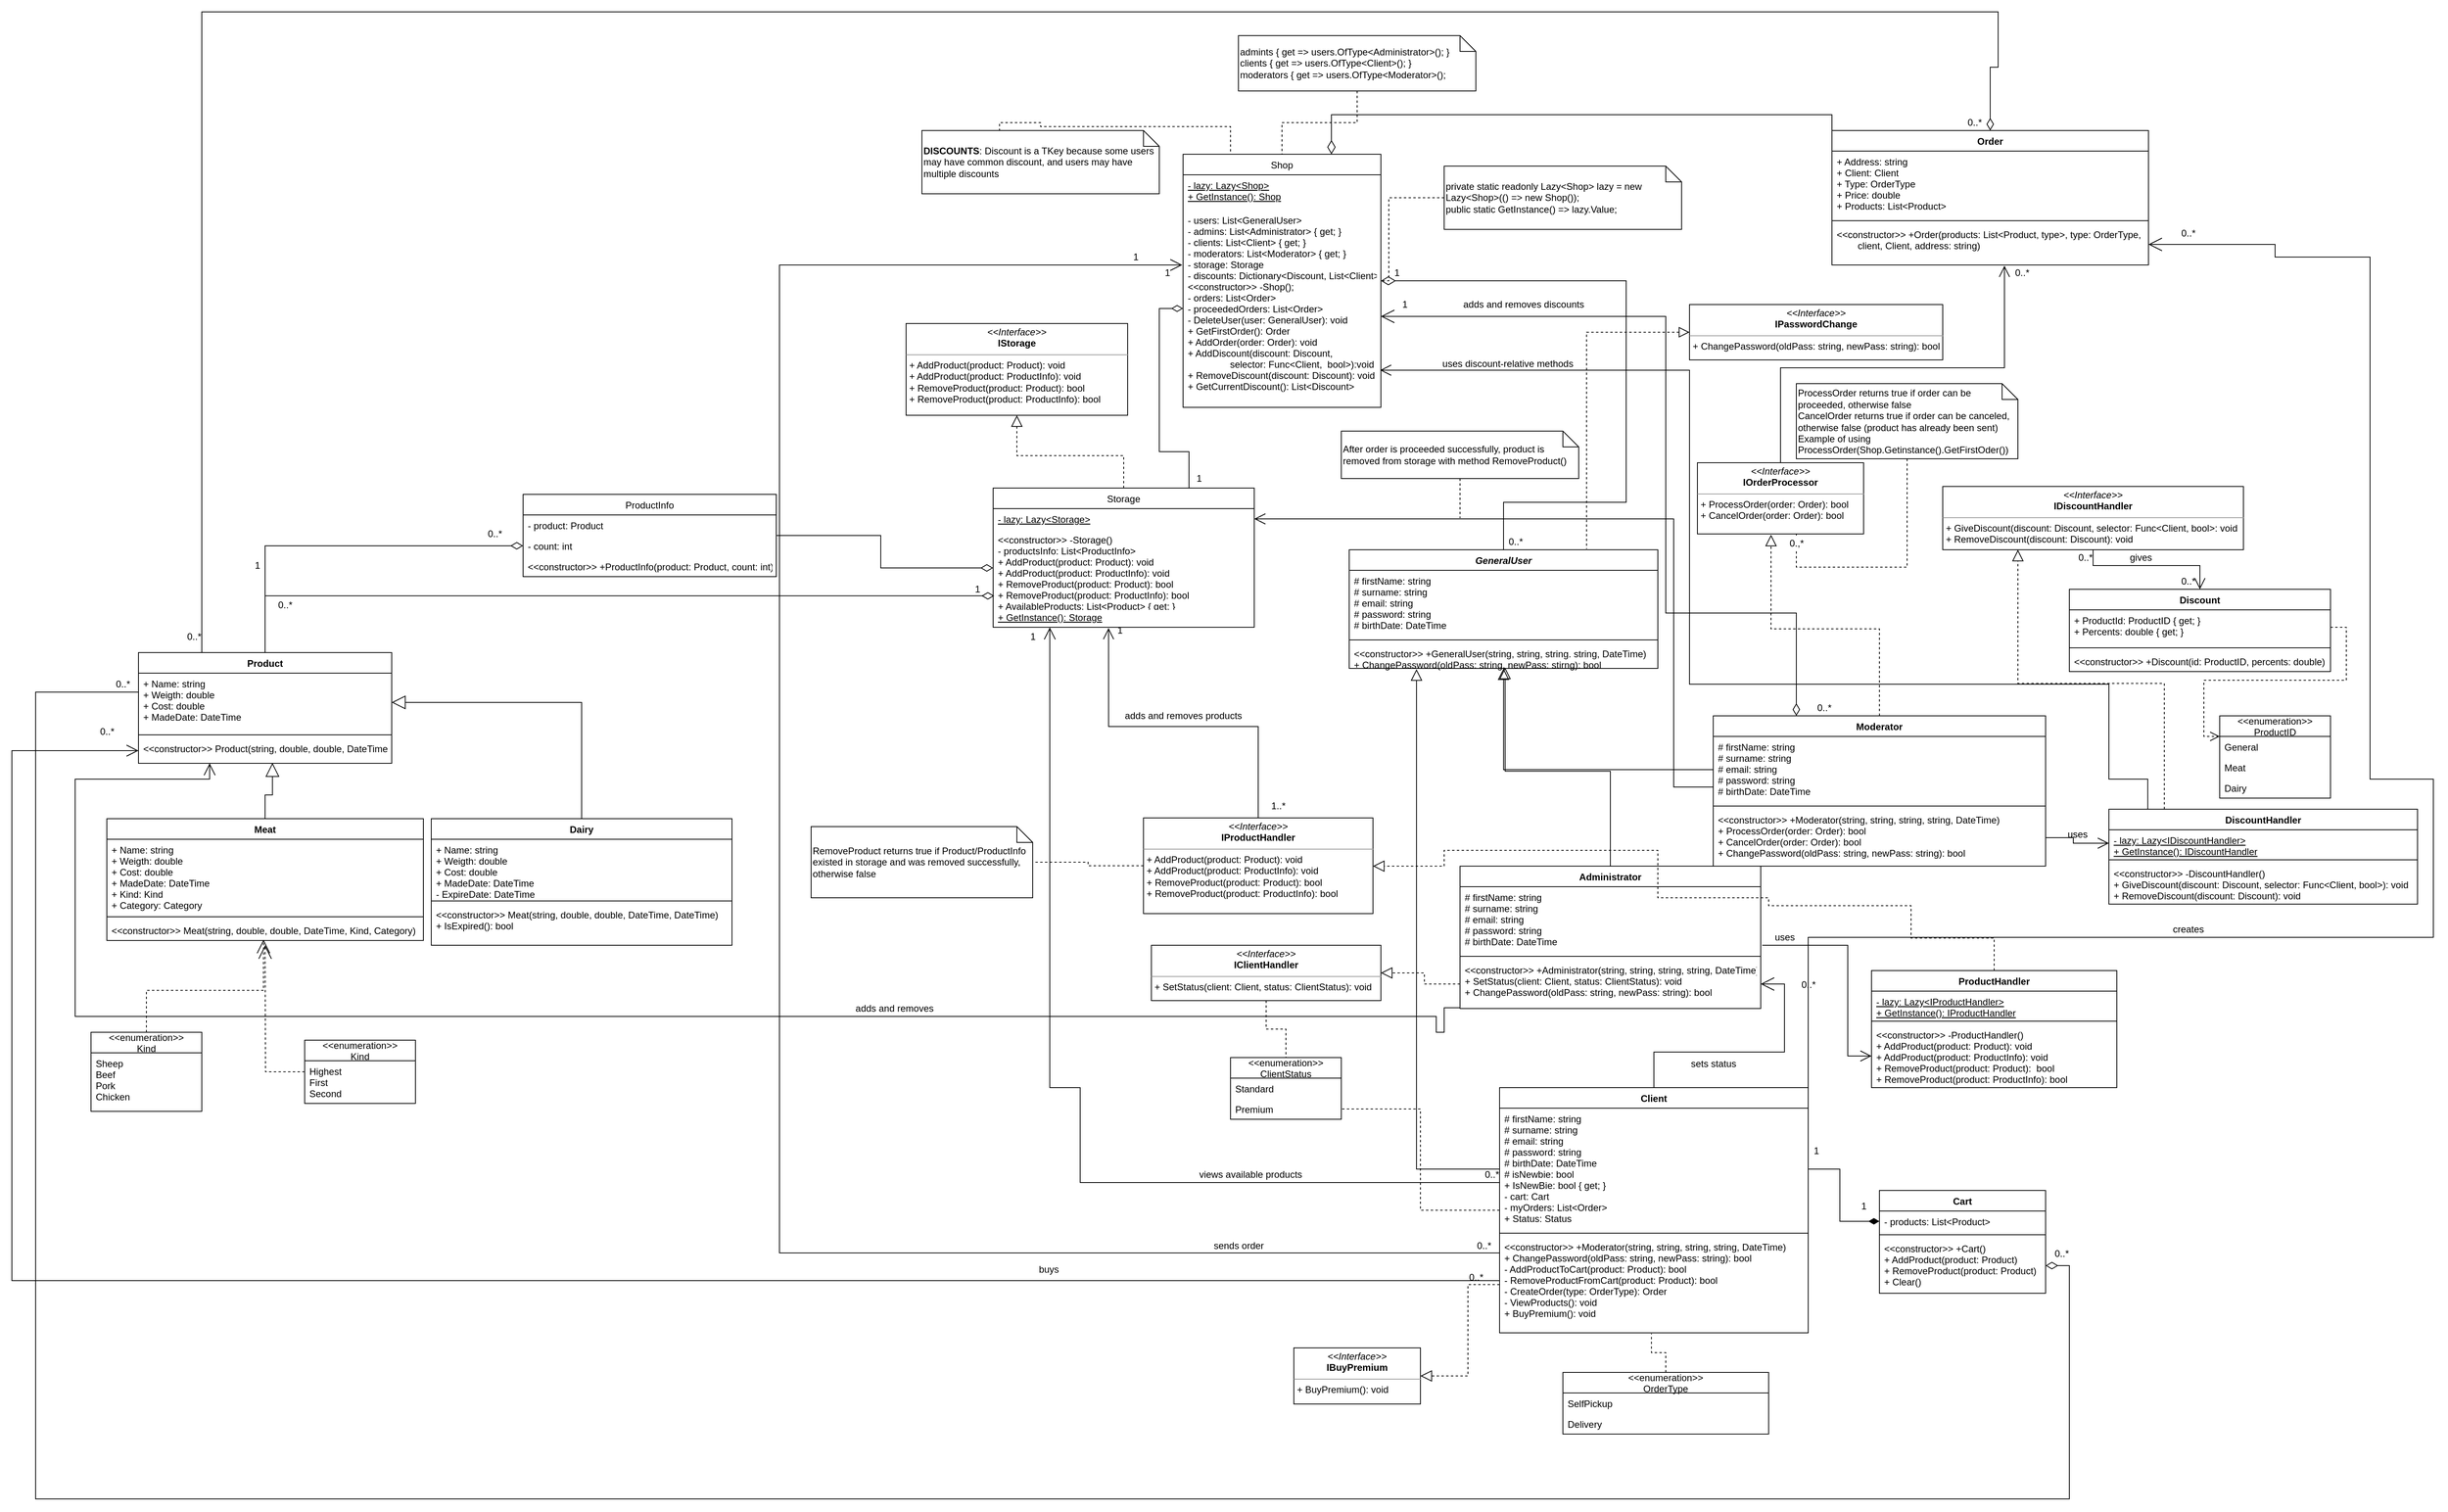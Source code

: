 <mxfile version="15.4.0" type="device"><diagram id="nfU8GuR6vW0flGmEeIgq" name="Page-1"><mxGraphModel dx="3076" dy="822" grid="1" gridSize="10" guides="1" tooltips="1" connect="1" arrows="1" fold="1" page="1" pageScale="1" pageWidth="827" pageHeight="1169" math="0" shadow="0"><root><mxCell id="0"/><mxCell id="1" parent="0"/><mxCell id="Megy0g1CSM7uIMNcrPOg-93" style="edgeStyle=orthogonalEdgeStyle;rounded=0;orthogonalLoop=1;jettySize=auto;html=1;exitX=0.25;exitY=0;exitDx=0;exitDy=0;startArrow=none;startFill=0;endArrow=none;endFill=0;endSize=16;strokeWidth=1;entryX=0.327;entryY=0.025;entryDx=0;entryDy=0;entryPerimeter=0;dashed=1;" parent="1" source="Megy0g1CSM7uIMNcrPOg-1" target="Megy0g1CSM7uIMNcrPOg-92" edge="1"><mxGeometry relative="1" as="geometry"><mxPoint x="-60" y="250" as="targetPoint"/><Array as="points"><mxPoint x="160" y="295"/><mxPoint x="-80" y="295"/><mxPoint x="-80" y="290"/><mxPoint x="-132" y="290"/></Array></mxGeometry></mxCell><mxCell id="Megy0g1CSM7uIMNcrPOg-131" style="edgeStyle=orthogonalEdgeStyle;rounded=0;orthogonalLoop=1;jettySize=auto;html=1;exitX=0;exitY=0;exitDx=0;exitDy=0;entryX=0.75;entryY=0;entryDx=0;entryDy=0;startArrow=none;startFill=0;endArrow=diamondThin;endFill=0;startSize=13;endSize=15;strokeWidth=1;" parent="1" source="Megy0g1CSM7uIMNcrPOg-127" target="Megy0g1CSM7uIMNcrPOg-1" edge="1"><mxGeometry relative="1" as="geometry"/></mxCell><mxCell id="Megy0g1CSM7uIMNcrPOg-1" value="Shop" style="swimlane;fontStyle=0;childLayout=stackLayout;horizontal=1;startSize=26;fillColor=none;horizontalStack=0;resizeParent=1;resizeParentMax=0;resizeLast=0;collapsible=1;marginBottom=0;shadow=0;" parent="1" vertex="1"><mxGeometry x="100" y="330" width="250" height="320" as="geometry"/></mxCell><mxCell id="Megy0g1CSM7uIMNcrPOg-2" value="- lazy: Lazy&lt;Shop&gt;&#10;+ GetInstance(): Shop" style="text;strokeColor=none;fillColor=none;align=left;verticalAlign=top;spacingLeft=4;spacingRight=4;overflow=hidden;rotatable=0;points=[[0,0.5],[1,0.5]];portConstraint=eastwest;fontStyle=4" parent="Megy0g1CSM7uIMNcrPOg-1" vertex="1"><mxGeometry y="26" width="250" height="44" as="geometry"/></mxCell><mxCell id="Megy0g1CSM7uIMNcrPOg-3" value="- users: List&lt;GeneralUser&gt;&#10;- admins: List&lt;Administrator&gt; { get; }&#10;- clients: List&lt;Client&gt; { get; }&#10;- moderators: List&lt;Moderator&gt; { get; }&#10;- storage: Storage&#10;- discounts: Dictionary&lt;Discount, List&lt;Client&gt;&gt;&#10;&lt;&lt;constructor&gt;&gt; -Shop();&#10;- orders: List&lt;Order&gt;&#10;- proceededOrders: List&lt;Order&gt;&#10;- DeleteUser(user: GeneralUser): void&#10;+ GetFirstOrder(): Order&#10;+ AddOrder(order: Order): void&#10;+ AddDiscount(discount: Discount, &#10;                selector: Func&lt;Client,  bool&gt;):void&#10;+ RemoveDiscount(discount: Discount): void&#10;+ GetCurrentDiscount(): List&lt;Discount&gt;" style="text;strokeColor=none;fillColor=none;align=left;verticalAlign=top;spacingLeft=4;spacingRight=4;overflow=hidden;rotatable=0;points=[[0,0.5],[1,0.5]];portConstraint=eastwest;" parent="Megy0g1CSM7uIMNcrPOg-1" vertex="1"><mxGeometry y="70" width="250" height="250" as="geometry"/></mxCell><mxCell id="Megy0g1CSM7uIMNcrPOg-9" style="edgeStyle=orthogonalEdgeStyle;rounded=0;orthogonalLoop=1;jettySize=auto;html=1;entryX=1;entryY=0.5;entryDx=0;entryDy=0;endArrow=none;endFill=0;dashed=1;" parent="1" source="Megy0g1CSM7uIMNcrPOg-8" target="Megy0g1CSM7uIMNcrPOg-3" edge="1"><mxGeometry relative="1" as="geometry"><Array as="points"><mxPoint x="360" y="385"/><mxPoint x="360" y="490"/></Array></mxGeometry></mxCell><mxCell id="Megy0g1CSM7uIMNcrPOg-8" value="&lt;div&gt;&lt;span&gt;private static readonly Lazy&amp;lt;Shop&amp;gt; lazy = new Lazy&amp;lt;Shop&amp;gt;(() =&amp;gt; new Shop());&lt;/span&gt;&lt;/div&gt;&lt;div&gt;&lt;span&gt;public static GetInstance() =&amp;gt; lazy.Value;&lt;/span&gt;&lt;br&gt;&lt;/div&gt;" style="shape=note;size=20;whiteSpace=wrap;html=1;align=left;" parent="1" vertex="1"><mxGeometry x="430" y="345" width="300" height="80" as="geometry"/></mxCell><mxCell id="Megy0g1CSM7uIMNcrPOg-74" style="edgeStyle=orthogonalEdgeStyle;rounded=0;orthogonalLoop=1;jettySize=auto;html=1;entryX=0.5;entryY=1;entryDx=0;entryDy=0;dashed=1;endArrow=block;endFill=0;endSize=12;strokeWidth=1;" parent="1" source="Megy0g1CSM7uIMNcrPOg-10" target="Megy0g1CSM7uIMNcrPOg-73" edge="1"><mxGeometry relative="1" as="geometry"/></mxCell><mxCell id="Megy0g1CSM7uIMNcrPOg-10" value="Storage" style="swimlane;fontStyle=0;childLayout=stackLayout;horizontal=1;startSize=26;fillColor=none;horizontalStack=0;resizeParent=1;resizeParentMax=0;resizeLast=0;collapsible=1;marginBottom=0;" parent="1" vertex="1"><mxGeometry x="-140" y="752" width="330" height="176" as="geometry"/></mxCell><mxCell id="Megy0g1CSM7uIMNcrPOg-11" value="- lazy: Lazy&lt;Storage&gt;&#10;" style="text;strokeColor=none;fillColor=none;align=left;verticalAlign=top;spacingLeft=4;spacingRight=4;overflow=hidden;rotatable=0;points=[[0,0.5],[1,0.5]];portConstraint=eastwest;fontStyle=4" parent="Megy0g1CSM7uIMNcrPOg-10" vertex="1"><mxGeometry y="26" width="330" height="26" as="geometry"/></mxCell><mxCell id="Megy0g1CSM7uIMNcrPOg-12" value="&lt;&lt;constructor&gt;&gt; -Storage()&#10;- productsInfo: List&lt;ProductInfo&gt;&#10;+ AddProduct(product: Product): void&#10;+ AddProduct(product: ProductInfo): void&#10;+ RemoveProduct(product: Product): bool&#10;+ RemoveProduct(product: ProductInfo): bool&#10;+ AvailableProducts: List&lt;Product&gt; { get; }" style="text;strokeColor=none;fillColor=none;align=left;verticalAlign=top;spacingLeft=4;spacingRight=4;overflow=hidden;rotatable=0;points=[[0,0.5],[1,0.5]];portConstraint=eastwest;" parent="Megy0g1CSM7uIMNcrPOg-10" vertex="1"><mxGeometry y="52" width="330" height="98" as="geometry"/></mxCell><mxCell id="Megy0g1CSM7uIMNcrPOg-13" value="+ GetInstance(): Storage" style="text;strokeColor=none;fillColor=none;align=left;verticalAlign=top;spacingLeft=4;spacingRight=4;overflow=hidden;rotatable=0;points=[[0,0.5],[1,0.5]];portConstraint=eastwest;fontStyle=4" parent="Megy0g1CSM7uIMNcrPOg-10" vertex="1"><mxGeometry y="150" width="330" height="26" as="geometry"/></mxCell><mxCell id="Megy0g1CSM7uIMNcrPOg-20" value="ProductInfo" style="swimlane;fontStyle=0;childLayout=stackLayout;horizontal=1;startSize=26;fillColor=none;horizontalStack=0;resizeParent=1;resizeParentMax=0;resizeLast=0;collapsible=1;marginBottom=0;shadow=0;html=0;" parent="1" vertex="1"><mxGeometry x="-734" y="760" width="320" height="104" as="geometry"/></mxCell><mxCell id="Megy0g1CSM7uIMNcrPOg-21" value="- product: Product" style="text;strokeColor=none;fillColor=none;align=left;verticalAlign=top;spacingLeft=4;spacingRight=4;overflow=hidden;rotatable=0;points=[[0,0.5],[1,0.5]];portConstraint=eastwest;shadow=0;html=0;" parent="Megy0g1CSM7uIMNcrPOg-20" vertex="1"><mxGeometry y="26" width="320" height="26" as="geometry"/></mxCell><mxCell id="Megy0g1CSM7uIMNcrPOg-22" value="- count: int" style="text;strokeColor=none;fillColor=none;align=left;verticalAlign=top;spacingLeft=4;spacingRight=4;overflow=hidden;rotatable=0;points=[[0,0.5],[1,0.5]];portConstraint=eastwest;shadow=0;html=0;" parent="Megy0g1CSM7uIMNcrPOg-20" vertex="1"><mxGeometry y="52" width="320" height="26" as="geometry"/></mxCell><mxCell id="Megy0g1CSM7uIMNcrPOg-23" value="&lt;&lt;constructor&gt;&gt; +ProductInfo(product: Product, count: int)" style="text;strokeColor=none;fillColor=none;align=left;verticalAlign=top;spacingLeft=4;spacingRight=4;overflow=hidden;rotatable=0;points=[[0,0.5],[1,0.5]];portConstraint=eastwest;shadow=0;html=0;" parent="Megy0g1CSM7uIMNcrPOg-20" vertex="1"><mxGeometry y="78" width="320" height="26" as="geometry"/></mxCell><mxCell id="Megy0g1CSM7uIMNcrPOg-89" style="edgeStyle=orthogonalEdgeStyle;rounded=0;orthogonalLoop=1;jettySize=auto;html=1;startArrow=none;startFill=0;endArrow=diamondThin;endFill=0;endSize=16;strokeWidth=1;" parent="1" source="Megy0g1CSM7uIMNcrPOg-24" edge="1"><mxGeometry relative="1" as="geometry"><mxPoint x="350" y="490" as="targetPoint"/><Array as="points"><mxPoint x="505" y="770"/><mxPoint x="660" y="770"/><mxPoint x="660" y="490"/></Array></mxGeometry></mxCell><mxCell id="Megy0g1CSM7uIMNcrPOg-24" value="GeneralUser" style="swimlane;fontStyle=3;align=center;verticalAlign=top;childLayout=stackLayout;horizontal=1;startSize=26;horizontalStack=0;resizeParent=1;resizeParentMax=0;resizeLast=0;collapsible=1;marginBottom=0;shadow=0;fillColor=none;html=0;" parent="1" vertex="1"><mxGeometry x="310" y="830" width="390" height="150" as="geometry"/></mxCell><mxCell id="Megy0g1CSM7uIMNcrPOg-25" value="# firstName: string&#10;# surname: string&#10;# email: string&#10;# password: string&#10;# birthDate: DateTime" style="text;strokeColor=none;fillColor=none;align=left;verticalAlign=top;spacingLeft=4;spacingRight=4;overflow=hidden;rotatable=0;points=[[0,0.5],[1,0.5]];portConstraint=eastwest;shadow=0;html=0;" parent="Megy0g1CSM7uIMNcrPOg-24" vertex="1"><mxGeometry y="26" width="390" height="84" as="geometry"/></mxCell><mxCell id="Megy0g1CSM7uIMNcrPOg-26" value="" style="line;strokeWidth=1;fillColor=none;align=left;verticalAlign=middle;spacingTop=-1;spacingLeft=3;spacingRight=3;rotatable=0;labelPosition=right;points=[];portConstraint=eastwest;shadow=0;html=0;" parent="Megy0g1CSM7uIMNcrPOg-24" vertex="1"><mxGeometry y="110" width="390" height="8" as="geometry"/></mxCell><mxCell id="Megy0g1CSM7uIMNcrPOg-27" value="&lt;&lt;constructor&gt;&gt; +GeneralUser(string, string, string. string, DateTime)&#10;+ ChangePassword(oldPass: string, newPass: stirng): bool" style="text;strokeColor=none;fillColor=none;align=left;verticalAlign=top;spacingLeft=4;spacingRight=4;overflow=hidden;rotatable=0;points=[[0,0.5],[1,0.5]];portConstraint=eastwest;shadow=0;html=0;" parent="Megy0g1CSM7uIMNcrPOg-24" vertex="1"><mxGeometry y="118" width="390" height="32" as="geometry"/></mxCell><mxCell id="Megy0g1CSM7uIMNcrPOg-31" style="edgeStyle=orthogonalEdgeStyle;rounded=0;orthogonalLoop=1;jettySize=auto;html=1;entryX=0.5;entryY=1;entryDx=0;entryDy=0;dashed=1;endArrow=none;endFill=0;startArrow=none;" parent="1" source="UNTGEZgHM8I-TgVouVnd-5" target="UNTGEZgHM8I-TgVouVnd-1" edge="1"><mxGeometry relative="1" as="geometry"/></mxCell><mxCell id="Megy0g1CSM7uIMNcrPOg-30" value="ProcessOrder returns true if order can be proceeded, otherwise false&lt;br&gt;CancelOrder returns true if order can be canceled, otherwise false (product has already been sent)&lt;br&gt;Example of using ProcessOrder(Shop.Getinstance().GetFirstOder())" style="shape=note;size=20;whiteSpace=wrap;html=1;align=left;" parent="1" vertex="1"><mxGeometry x="875" y="620" width="280" height="95" as="geometry"/></mxCell><mxCell id="Megy0g1CSM7uIMNcrPOg-32" value="Discount" style="swimlane;fontStyle=1;align=center;verticalAlign=top;childLayout=stackLayout;horizontal=1;startSize=26;horizontalStack=0;resizeParent=1;resizeParentMax=0;resizeLast=0;collapsible=1;marginBottom=0;shadow=0;fillColor=none;html=0;" parent="1" vertex="1"><mxGeometry x="1220" y="880" width="330" height="104" as="geometry"/></mxCell><mxCell id="Megy0g1CSM7uIMNcrPOg-33" value="+ ProductId: ProductID { get; }&#10;+ Percents: double { get; }" style="text;strokeColor=none;fillColor=none;align=left;verticalAlign=top;spacingLeft=4;spacingRight=4;overflow=hidden;rotatable=0;points=[[0,0.5],[1,0.5]];portConstraint=eastwest;shadow=0;html=0;" parent="Megy0g1CSM7uIMNcrPOg-32" vertex="1"><mxGeometry y="26" width="330" height="44" as="geometry"/></mxCell><mxCell id="Megy0g1CSM7uIMNcrPOg-34" value="" style="line;strokeWidth=1;fillColor=none;align=left;verticalAlign=middle;spacingTop=-1;spacingLeft=3;spacingRight=3;rotatable=0;labelPosition=right;points=[];portConstraint=eastwest;shadow=0;html=0;" parent="Megy0g1CSM7uIMNcrPOg-32" vertex="1"><mxGeometry y="70" width="330" height="8" as="geometry"/></mxCell><mxCell id="Megy0g1CSM7uIMNcrPOg-35" value="&lt;&lt;constructor&gt;&gt; +Discount(id: ProductID, percents: double)" style="text;strokeColor=none;fillColor=none;align=left;verticalAlign=top;spacingLeft=4;spacingRight=4;overflow=hidden;rotatable=0;points=[[0,0.5],[1,0.5]];portConstraint=eastwest;shadow=0;html=0;" parent="Megy0g1CSM7uIMNcrPOg-32" vertex="1"><mxGeometry y="78" width="330" height="26" as="geometry"/></mxCell><mxCell id="Megy0g1CSM7uIMNcrPOg-36" value="&lt;&lt;enumeration&gt;&gt;&#10;ProductID" style="swimlane;fontStyle=0;childLayout=stackLayout;horizontal=1;startSize=26;fillColor=none;horizontalStack=0;resizeParent=1;resizeParentMax=0;resizeLast=0;collapsible=1;marginBottom=0;shadow=0;html=0;" parent="1" vertex="1"><mxGeometry x="1410" y="1040" width="140" height="104" as="geometry"/></mxCell><mxCell id="Megy0g1CSM7uIMNcrPOg-37" value="General" style="text;strokeColor=none;fillColor=none;align=left;verticalAlign=top;spacingLeft=4;spacingRight=4;overflow=hidden;rotatable=0;points=[[0,0.5],[1,0.5]];portConstraint=eastwest;shadow=0;html=0;" parent="Megy0g1CSM7uIMNcrPOg-36" vertex="1"><mxGeometry y="26" width="140" height="26" as="geometry"/></mxCell><mxCell id="Megy0g1CSM7uIMNcrPOg-38" value="Meat" style="text;strokeColor=none;fillColor=none;align=left;verticalAlign=top;spacingLeft=4;spacingRight=4;overflow=hidden;rotatable=0;points=[[0,0.5],[1,0.5]];portConstraint=eastwest;shadow=0;html=0;" parent="Megy0g1CSM7uIMNcrPOg-36" vertex="1"><mxGeometry y="52" width="140" height="26" as="geometry"/></mxCell><mxCell id="Megy0g1CSM7uIMNcrPOg-39" value="Dairy" style="text;strokeColor=none;fillColor=none;align=left;verticalAlign=top;spacingLeft=4;spacingRight=4;overflow=hidden;rotatable=0;points=[[0,0.5],[1,0.5]];portConstraint=eastwest;shadow=0;html=0;" parent="Megy0g1CSM7uIMNcrPOg-36" vertex="1"><mxGeometry y="78" width="140" height="26" as="geometry"/></mxCell><mxCell id="Megy0g1CSM7uIMNcrPOg-40" style="edgeStyle=orthogonalEdgeStyle;rounded=0;orthogonalLoop=1;jettySize=auto;html=1;entryX=0;entryY=0.25;entryDx=0;entryDy=0;dashed=1;endArrow=open;endFill=0;strokeWidth=1;endSize=10;" parent="1" source="Megy0g1CSM7uIMNcrPOg-33" target="Megy0g1CSM7uIMNcrPOg-36" edge="1"><mxGeometry relative="1" as="geometry"/></mxCell><mxCell id="Megy0g1CSM7uIMNcrPOg-49" style="edgeStyle=orthogonalEdgeStyle;rounded=0;orthogonalLoop=1;jettySize=auto;html=1;entryX=0.443;entryY=1.011;entryDx=0;entryDy=0;endArrow=block;endFill=0;endSize=12;strokeWidth=1;dashed=1;entryPerimeter=0;" parent="1" source="Megy0g1CSM7uIMNcrPOg-45" target="UNTGEZgHM8I-TgVouVnd-1" edge="1"><mxGeometry relative="1" as="geometry"><mxPoint x="845" y="820" as="targetPoint"/></mxGeometry></mxCell><mxCell id="Megy0g1CSM7uIMNcrPOg-75" style="edgeStyle=orthogonalEdgeStyle;rounded=0;orthogonalLoop=1;jettySize=auto;html=1;endArrow=open;endFill=0;endSize=12;strokeWidth=1;entryX=1;entryY=0.5;entryDx=0;entryDy=0;" parent="1" source="Megy0g1CSM7uIMNcrPOg-45" target="Megy0g1CSM7uIMNcrPOg-11" edge="1"><mxGeometry relative="1" as="geometry"><mxPoint x="720" y="770" as="targetPoint"/><Array as="points"><mxPoint x="720" y="1130"/><mxPoint x="720" y="791"/></Array></mxGeometry></mxCell><mxCell id="Megy0g1CSM7uIMNcrPOg-122" style="edgeStyle=orthogonalEdgeStyle;rounded=0;orthogonalLoop=1;jettySize=auto;html=1;exitX=0.25;exitY=0;exitDx=0;exitDy=0;startArrow=diamondThin;startFill=0;endArrow=open;endFill=0;startSize=13;endSize=15;strokeWidth=1;" parent="1" source="Megy0g1CSM7uIMNcrPOg-45" edge="1"><mxGeometry relative="1" as="geometry"><mxPoint x="350" y="535" as="targetPoint"/><Array as="points"><mxPoint x="875" y="910"/><mxPoint x="710" y="910"/><mxPoint x="710" y="535"/></Array></mxGeometry></mxCell><mxCell id="UNTGEZgHM8I-TgVouVnd-8" style="edgeStyle=orthogonalEdgeStyle;rounded=0;orthogonalLoop=1;jettySize=auto;html=1;entryX=0.25;entryY=1;entryDx=0;entryDy=0;endArrow=block;endFill=0;endSize=12;dashed=1;" parent="1" source="UNTGEZgHM8I-TgVouVnd-23" target="UNTGEZgHM8I-TgVouVnd-4" edge="1"><mxGeometry relative="1" as="geometry"><Array as="points"><mxPoint x="1340" y="999"/><mxPoint x="1155" y="999"/></Array></mxGeometry></mxCell><mxCell id="UNTGEZgHM8I-TgVouVnd-13" style="edgeStyle=orthogonalEdgeStyle;rounded=0;orthogonalLoop=1;jettySize=auto;html=1;endArrow=open;endFill=0;endSize=12;entryX=0.996;entryY=0.812;entryDx=0;entryDy=0;entryPerimeter=0;exitX=0.126;exitY=0;exitDx=0;exitDy=0;exitPerimeter=0;" parent="1" source="UNTGEZgHM8I-TgVouVnd-23" target="Megy0g1CSM7uIMNcrPOg-3" edge="1"><mxGeometry relative="1" as="geometry"><mxPoint x="740" y="650" as="targetPoint"/><mxPoint x="1300" y="1120" as="sourcePoint"/><Array as="points"><mxPoint x="1319" y="1120"/><mxPoint x="1270" y="1120"/><mxPoint x="1270" y="1000"/><mxPoint x="740" y="1000"/><mxPoint x="740" y="603"/></Array></mxGeometry></mxCell><mxCell id="Megy0g1CSM7uIMNcrPOg-45" value="Moderator" style="swimlane;fontStyle=1;align=center;verticalAlign=top;childLayout=stackLayout;horizontal=1;startSize=26;horizontalStack=0;resizeParent=1;resizeParentMax=0;resizeLast=0;collapsible=1;marginBottom=0;shadow=0;fillColor=none;html=0;" parent="1" vertex="1"><mxGeometry x="770" y="1040" width="420" height="190" as="geometry"/></mxCell><mxCell id="Megy0g1CSM7uIMNcrPOg-46" value="# firstName: string&#10;# surname: string&#10;# email: string&#10;# password: string&#10;# birthDate: DateTime" style="text;strokeColor=none;fillColor=none;align=left;verticalAlign=top;spacingLeft=4;spacingRight=4;overflow=hidden;rotatable=0;points=[[0,0.5],[1,0.5]];portConstraint=eastwest;shadow=0;html=0;" parent="Megy0g1CSM7uIMNcrPOg-45" vertex="1"><mxGeometry y="26" width="420" height="84" as="geometry"/></mxCell><mxCell id="Megy0g1CSM7uIMNcrPOg-47" value="" style="line;strokeWidth=1;fillColor=none;align=left;verticalAlign=middle;spacingTop=-1;spacingLeft=3;spacingRight=3;rotatable=0;labelPosition=right;points=[];portConstraint=eastwest;shadow=0;html=0;" parent="Megy0g1CSM7uIMNcrPOg-45" vertex="1"><mxGeometry y="110" width="420" height="8" as="geometry"/></mxCell><mxCell id="Megy0g1CSM7uIMNcrPOg-48" value="&lt;&lt;constructor&gt;&gt; +Moderator(string, string, string, string, DateTime)&#10;+ ProcessOrder(order: Order): bool&#10;+ CancelOrder(order: Order): bool&#10;+ ChangePassword(oldPass: string, newPass: string): bool" style="text;strokeColor=none;fillColor=none;align=left;verticalAlign=top;spacingLeft=4;spacingRight=4;overflow=hidden;rotatable=0;points=[[0,0.5],[1,0.5]];portConstraint=eastwest;shadow=0;html=0;" parent="Megy0g1CSM7uIMNcrPOg-45" vertex="1"><mxGeometry y="118" width="420" height="72" as="geometry"/></mxCell><mxCell id="Megy0g1CSM7uIMNcrPOg-50" style="edgeStyle=orthogonalEdgeStyle;rounded=0;orthogonalLoop=1;jettySize=auto;html=1;entryX=0.5;entryY=1;entryDx=0;entryDy=0;endArrow=block;endFill=0;endSize=12;strokeWidth=1;" parent="1" source="Megy0g1CSM7uIMNcrPOg-46" target="Megy0g1CSM7uIMNcrPOg-24" edge="1"><mxGeometry relative="1" as="geometry"/></mxCell><mxCell id="Megy0g1CSM7uIMNcrPOg-57" style="edgeStyle=orthogonalEdgeStyle;rounded=0;orthogonalLoop=1;jettySize=auto;html=1;entryX=0.505;entryY=0.969;entryDx=0;entryDy=0;entryPerimeter=0;endArrow=block;endFill=0;endSize=12;strokeWidth=1;" parent="1" source="Megy0g1CSM7uIMNcrPOg-51" target="Megy0g1CSM7uIMNcrPOg-27" edge="1"><mxGeometry relative="1" as="geometry"/></mxCell><mxCell id="Megy0g1CSM7uIMNcrPOg-51" value="Administrator" style="swimlane;fontStyle=1;align=center;verticalAlign=top;childLayout=stackLayout;horizontal=1;startSize=26;horizontalStack=0;resizeParent=1;resizeParentMax=0;resizeLast=0;collapsible=1;marginBottom=0;shadow=0;fillColor=none;html=0;" parent="1" vertex="1"><mxGeometry x="450" y="1230" width="380" height="180" as="geometry"/></mxCell><mxCell id="Megy0g1CSM7uIMNcrPOg-52" value="# firstName: string&#10;# surname: string&#10;# email: string&#10;# password: string&#10;# birthDate: DateTime" style="text;strokeColor=none;fillColor=none;align=left;verticalAlign=top;spacingLeft=4;spacingRight=4;overflow=hidden;rotatable=0;points=[[0,0.5],[1,0.5]];portConstraint=eastwest;shadow=0;html=0;" parent="Megy0g1CSM7uIMNcrPOg-51" vertex="1"><mxGeometry y="26" width="380" height="84" as="geometry"/></mxCell><mxCell id="Megy0g1CSM7uIMNcrPOg-53" value="" style="line;strokeWidth=1;fillColor=none;align=left;verticalAlign=middle;spacingTop=-1;spacingLeft=3;spacingRight=3;rotatable=0;labelPosition=right;points=[];portConstraint=eastwest;shadow=0;html=0;" parent="Megy0g1CSM7uIMNcrPOg-51" vertex="1"><mxGeometry y="110" width="380" height="8" as="geometry"/></mxCell><mxCell id="Megy0g1CSM7uIMNcrPOg-54" value="&lt;&lt;constructor&gt;&gt; +Administrator(string, string, string, string, DateTime)&#10;+ SetStatus(client: Client, status: ClientStatus): void&#10;+ ChangePassword(oldPass: string, newPass: string): bool" style="text;strokeColor=none;fillColor=none;align=left;verticalAlign=top;spacingLeft=4;spacingRight=4;overflow=hidden;rotatable=0;points=[[0,0.5],[1,0.5]];portConstraint=eastwest;shadow=0;html=0;" parent="Megy0g1CSM7uIMNcrPOg-51" vertex="1"><mxGeometry y="118" width="380" height="62" as="geometry"/></mxCell><mxCell id="Megy0g1CSM7uIMNcrPOg-58" style="edgeStyle=orthogonalEdgeStyle;rounded=0;orthogonalLoop=1;jettySize=auto;html=1;entryX=0.442;entryY=1.038;entryDx=0;entryDy=0;entryPerimeter=0;endArrow=open;endFill=0;endSize=12;strokeWidth=1;" parent="1" source="Megy0g1CSM7uIMNcrPOg-55" target="Megy0g1CSM7uIMNcrPOg-13" edge="1"><mxGeometry relative="1" as="geometry"/></mxCell><mxCell id="Megy0g1CSM7uIMNcrPOg-64" style="edgeStyle=orthogonalEdgeStyle;rounded=0;orthogonalLoop=1;jettySize=auto;html=1;endArrow=none;endFill=0;endSize=12;strokeWidth=1;dashed=1;" parent="1" source="Megy0g1CSM7uIMNcrPOg-55" target="Megy0g1CSM7uIMNcrPOg-63" edge="1"><mxGeometry relative="1" as="geometry"/></mxCell><mxCell id="Megy0g1CSM7uIMNcrPOg-55" value="&lt;p style=&quot;margin: 0px ; margin-top: 4px ; text-align: center&quot;&gt;&lt;i&gt;&amp;lt;&amp;lt;Interface&amp;gt;&amp;gt;&lt;/i&gt;&lt;br&gt;&lt;b&gt;IProductHandler&lt;/b&gt;&lt;/p&gt;&lt;hr size=&quot;1&quot;&gt;&lt;p style=&quot;margin: 0px ; margin-left: 4px&quot;&gt;+ AddProduct(product: Product): void&lt;/p&gt;&lt;p style=&quot;margin: 0px ; margin-left: 4px&quot;&gt;+ AddProduct(product: ProductInfo): void&lt;/p&gt;&lt;p style=&quot;margin: 0px ; margin-left: 4px&quot;&gt;+ RemoveProduct(product: Product): bool&lt;/p&gt;&lt;p style=&quot;margin: 0px ; margin-left: 4px&quot;&gt;+ RemoveProduct(product: ProductInfo): bool&lt;/p&gt;" style="verticalAlign=top;align=left;overflow=fill;fontSize=12;fontFamily=Helvetica;html=1;shadow=0;fillColor=none;" parent="1" vertex="1"><mxGeometry x="50" y="1169" width="290" height="121" as="geometry"/></mxCell><mxCell id="Megy0g1CSM7uIMNcrPOg-59" value="1" style="text;html=1;align=center;verticalAlign=middle;resizable=0;points=[];autosize=1;strokeColor=none;fillColor=none;" parent="1" vertex="1"><mxGeometry x="10" y="922" width="20" height="20" as="geometry"/></mxCell><mxCell id="Megy0g1CSM7uIMNcrPOg-60" value="1..*" style="text;html=1;align=center;verticalAlign=middle;resizable=0;points=[];autosize=1;strokeColor=none;fillColor=none;" parent="1" vertex="1"><mxGeometry x="205" y="1144" width="30" height="20" as="geometry"/></mxCell><mxCell id="Megy0g1CSM7uIMNcrPOg-61" value="adds and removes products" style="text;html=1;align=center;verticalAlign=middle;resizable=0;points=[];autosize=1;strokeColor=none;fillColor=none;" parent="1" vertex="1"><mxGeometry x="20" y="1030" width="160" height="20" as="geometry"/></mxCell><mxCell id="Megy0g1CSM7uIMNcrPOg-63" value="RemoveProduct returns true if Product/ProductInfo existed in storage and was removed successfully, otherwise false" style="shape=note;size=20;whiteSpace=wrap;html=1;align=left;" parent="1" vertex="1"><mxGeometry x="-370" y="1180" width="280" height="90" as="geometry"/></mxCell><mxCell id="Megy0g1CSM7uIMNcrPOg-65" value="&lt;&lt;enumeration&gt;&gt;&#10;ClientStatus" style="swimlane;fontStyle=0;childLayout=stackLayout;horizontal=1;startSize=26;fillColor=none;horizontalStack=0;resizeParent=1;resizeParentMax=0;resizeLast=0;collapsible=1;marginBottom=0;shadow=0;html=0;" parent="1" vertex="1"><mxGeometry x="160" y="1472" width="140" height="78" as="geometry"/></mxCell><mxCell id="Megy0g1CSM7uIMNcrPOg-66" value="Standard" style="text;strokeColor=none;fillColor=none;align=left;verticalAlign=top;spacingLeft=4;spacingRight=4;overflow=hidden;rotatable=0;points=[[0,0.5],[1,0.5]];portConstraint=eastwest;shadow=0;html=0;" parent="Megy0g1CSM7uIMNcrPOg-65" vertex="1"><mxGeometry y="26" width="140" height="26" as="geometry"/></mxCell><mxCell id="Megy0g1CSM7uIMNcrPOg-67" value="Premium" style="text;strokeColor=none;fillColor=none;align=left;verticalAlign=top;spacingLeft=4;spacingRight=4;overflow=hidden;rotatable=0;points=[[0,0.5],[1,0.5]];portConstraint=eastwest;shadow=0;html=0;" parent="Megy0g1CSM7uIMNcrPOg-65" vertex="1"><mxGeometry y="52" width="140" height="26" as="geometry"/></mxCell><mxCell id="Megy0g1CSM7uIMNcrPOg-71" style="edgeStyle=orthogonalEdgeStyle;rounded=0;orthogonalLoop=1;jettySize=auto;html=1;entryX=0.5;entryY=0;entryDx=0;entryDy=0;dashed=1;endArrow=none;endFill=0;endSize=12;strokeWidth=1;" parent="1" source="Megy0g1CSM7uIMNcrPOg-70" target="Megy0g1CSM7uIMNcrPOg-65" edge="1"><mxGeometry relative="1" as="geometry"/></mxCell><mxCell id="Megy0g1CSM7uIMNcrPOg-70" value="&lt;p style=&quot;margin: 0px ; margin-top: 4px ; text-align: center&quot;&gt;&lt;i&gt;&amp;lt;&amp;lt;Interface&amp;gt;&amp;gt;&lt;/i&gt;&lt;br&gt;&lt;b&gt;IClientHandler&lt;/b&gt;&lt;/p&gt;&lt;hr size=&quot;1&quot;&gt;&lt;p style=&quot;margin: 0px ; margin-left: 4px&quot;&gt;+ SetStatus(client: Client, status: ClientStatus): void&lt;/p&gt;" style="verticalAlign=top;align=left;overflow=fill;fontSize=12;fontFamily=Helvetica;html=1;shadow=0;fillColor=none;" parent="1" vertex="1"><mxGeometry x="60" y="1330" width="290" height="70" as="geometry"/></mxCell><mxCell id="Megy0g1CSM7uIMNcrPOg-72" style="edgeStyle=orthogonalEdgeStyle;rounded=0;orthogonalLoop=1;jettySize=auto;html=1;entryX=1;entryY=0.5;entryDx=0;entryDy=0;dashed=1;endArrow=block;endFill=0;endSize=12;strokeWidth=1;" parent="1" source="Megy0g1CSM7uIMNcrPOg-54" target="Megy0g1CSM7uIMNcrPOg-70" edge="1"><mxGeometry relative="1" as="geometry"/></mxCell><mxCell id="Megy0g1CSM7uIMNcrPOg-73" value="&lt;p style=&quot;margin: 0px ; margin-top: 4px ; text-align: center&quot;&gt;&lt;i&gt;&amp;lt;&amp;lt;Interface&amp;gt;&amp;gt;&lt;/i&gt;&lt;br&gt;&lt;b&gt;IStorage&lt;/b&gt;&lt;/p&gt;&lt;hr size=&quot;1&quot;&gt;&lt;p style=&quot;margin: 0px ; margin-left: 4px&quot;&gt;+ AddProduct(product: Product): void&lt;/p&gt;&lt;p style=&quot;margin: 0px ; margin-left: 4px&quot;&gt;+ AddProduct(product: ProductInfo): void&lt;/p&gt;&lt;p style=&quot;margin: 0px ; margin-left: 4px&quot;&gt;+ RemoveProduct(product: Product): bool&lt;/p&gt;&lt;p style=&quot;margin: 0px ; margin-left: 4px&quot;&gt;+ RemoveProduct(product: ProductInfo): bool&lt;/p&gt;" style="verticalAlign=top;align=left;overflow=fill;fontSize=12;fontFamily=Helvetica;html=1;shadow=0;fillColor=none;" parent="1" vertex="1"><mxGeometry x="-250" y="544" width="280" height="116" as="geometry"/></mxCell><mxCell id="Megy0g1CSM7uIMNcrPOg-78" style="edgeStyle=orthogonalEdgeStyle;rounded=0;orthogonalLoop=1;jettySize=auto;html=1;endArrow=none;endFill=0;endSize=12;strokeWidth=1;startArrow=none;startFill=0;dashed=1;" parent="1" source="Megy0g1CSM7uIMNcrPOg-77" edge="1"><mxGeometry relative="1" as="geometry"><mxPoint x="450" y="790" as="targetPoint"/></mxGeometry></mxCell><mxCell id="Megy0g1CSM7uIMNcrPOg-77" value="&lt;div&gt;After order is proceeded successfully, product is removed from storage with method RemoveProduct()&lt;/div&gt;" style="shape=note;size=20;whiteSpace=wrap;html=1;align=left;" parent="1" vertex="1"><mxGeometry x="300" y="680" width="300" height="60" as="geometry"/></mxCell><mxCell id="Megy0g1CSM7uIMNcrPOg-80" style="edgeStyle=orthogonalEdgeStyle;rounded=0;orthogonalLoop=1;jettySize=auto;html=1;entryX=0.5;entryY=0;entryDx=0;entryDy=0;dashed=1;startArrow=none;startFill=0;endArrow=none;endFill=0;endSize=12;strokeWidth=1;" parent="1" source="Megy0g1CSM7uIMNcrPOg-79" target="Megy0g1CSM7uIMNcrPOg-1" edge="1"><mxGeometry relative="1" as="geometry"/></mxCell><mxCell id="Megy0g1CSM7uIMNcrPOg-79" value="&lt;div&gt;admints { get =&amp;gt; users.OfType&amp;lt;Administrator&amp;gt;(); }&lt;/div&gt;&lt;div&gt;clients { get =&amp;gt; users.OfType&amp;lt;Client&amp;gt;(); }&lt;/div&gt;&lt;div&gt;moderators { get =&amp;gt; users.OfType&amp;lt;Moderator&amp;gt;();&lt;/div&gt;" style="shape=note;size=20;whiteSpace=wrap;html=1;align=left;" parent="1" vertex="1"><mxGeometry x="170" y="180" width="300" height="70" as="geometry"/></mxCell><mxCell id="Megy0g1CSM7uIMNcrPOg-126" style="edgeStyle=orthogonalEdgeStyle;rounded=0;orthogonalLoop=1;jettySize=auto;html=1;entryX=1;entryY=0.5;entryDx=0;entryDy=0;startArrow=none;startFill=0;endArrow=none;endFill=0;startSize=13;endSize=15;strokeWidth=1;dashed=1;" parent="1" source="Megy0g1CSM7uIMNcrPOg-81" target="Megy0g1CSM7uIMNcrPOg-67" edge="1"><mxGeometry relative="1" as="geometry"/></mxCell><mxCell id="Megy0g1CSM7uIMNcrPOg-143" style="edgeStyle=orthogonalEdgeStyle;rounded=0;orthogonalLoop=1;jettySize=auto;html=1;exitX=1;exitY=0;exitDx=0;exitDy=0;startArrow=none;startFill=0;endArrow=open;endFill=0;startSize=13;endSize=15;strokeWidth=1;entryX=1;entryY=0.5;entryDx=0;entryDy=0;" parent="1" source="Megy0g1CSM7uIMNcrPOg-81" target="Megy0g1CSM7uIMNcrPOg-130" edge="1"><mxGeometry relative="1" as="geometry"><mxPoint x="1480" y="470" as="targetPoint"/><Array as="points"><mxPoint x="890" y="1320"/><mxPoint x="1680" y="1320"/><mxPoint x="1680" y="1120"/><mxPoint x="1600" y="1120"/><mxPoint x="1600" y="460"/><mxPoint x="1480" y="460"/><mxPoint x="1480" y="444"/></Array></mxGeometry></mxCell><mxCell id="Megy0g1CSM7uIMNcrPOg-81" value="Client" style="swimlane;fontStyle=1;align=center;verticalAlign=top;childLayout=stackLayout;horizontal=1;startSize=26;horizontalStack=0;resizeParent=1;resizeParentMax=0;resizeLast=0;collapsible=1;marginBottom=0;shadow=0;fillColor=none;html=0;" parent="1" vertex="1"><mxGeometry x="500" y="1510" width="390" height="310" as="geometry"/></mxCell><mxCell id="Megy0g1CSM7uIMNcrPOg-82" value="# firstName: string&#10;# surname: string&#10;# email: string&#10;# password: string&#10;# birthDate: DateTime&#10;# isNewbie: bool&#10;+ IsNewBie: bool { get; }&#10;- cart: Cart&#10;- myOrders: List&lt;Order&gt;&#10;+ Status: Status" style="text;strokeColor=none;fillColor=none;align=left;verticalAlign=top;spacingLeft=4;spacingRight=4;overflow=hidden;rotatable=0;points=[[0,0.5],[1,0.5]];portConstraint=eastwest;shadow=0;html=0;" parent="Megy0g1CSM7uIMNcrPOg-81" vertex="1"><mxGeometry y="26" width="390" height="154" as="geometry"/></mxCell><mxCell id="Megy0g1CSM7uIMNcrPOg-83" value="" style="line;strokeWidth=1;fillColor=none;align=left;verticalAlign=middle;spacingTop=-1;spacingLeft=3;spacingRight=3;rotatable=0;labelPosition=right;points=[];portConstraint=eastwest;shadow=0;html=0;" parent="Megy0g1CSM7uIMNcrPOg-81" vertex="1"><mxGeometry y="180" width="390" height="8" as="geometry"/></mxCell><mxCell id="Megy0g1CSM7uIMNcrPOg-84" value="&lt;&lt;constructor&gt;&gt; +Moderator(string, string, string, string, DateTime)&#10;+ ChangePassword(oldPass: string, newPass: string): bool&#10;- AddProductToCart(product: Product): bool&#10;- RemoveProductFromCart(product: Product): bool&#10;- CreateOrder(type: OrderType): Order&#10;- ViewProducts(): void&#10;+ BuyPremium(): void" style="text;strokeColor=none;fillColor=none;align=left;verticalAlign=top;spacingLeft=4;spacingRight=4;overflow=hidden;rotatable=0;points=[[0,0.5],[1,0.5]];portConstraint=eastwest;shadow=0;html=0;" parent="Megy0g1CSM7uIMNcrPOg-81" vertex="1"><mxGeometry y="188" width="390" height="122" as="geometry"/></mxCell><mxCell id="Megy0g1CSM7uIMNcrPOg-85" style="edgeStyle=orthogonalEdgeStyle;rounded=0;orthogonalLoop=1;jettySize=auto;html=1;entryX=0.218;entryY=1.031;entryDx=0;entryDy=0;entryPerimeter=0;startArrow=none;startFill=0;endArrow=block;endFill=0;endSize=12;strokeWidth=1;" parent="1" source="Megy0g1CSM7uIMNcrPOg-82" target="Megy0g1CSM7uIMNcrPOg-27" edge="1"><mxGeometry relative="1" as="geometry"/></mxCell><mxCell id="Megy0g1CSM7uIMNcrPOg-86" style="edgeStyle=orthogonalEdgeStyle;rounded=0;orthogonalLoop=1;jettySize=auto;html=1;startArrow=none;startFill=0;endArrow=diamondThin;endFill=0;endSize=12;strokeWidth=1;exitX=0.75;exitY=0;exitDx=0;exitDy=0;" parent="1" source="Megy0g1CSM7uIMNcrPOg-10" target="Megy0g1CSM7uIMNcrPOg-3" edge="1"><mxGeometry relative="1" as="geometry"/></mxCell><mxCell id="Megy0g1CSM7uIMNcrPOg-87" value="1" style="text;html=1;align=center;verticalAlign=middle;resizable=0;points=[];autosize=1;strokeColor=none;fillColor=none;" parent="1" vertex="1"><mxGeometry x="70" y="470" width="20" height="20" as="geometry"/></mxCell><mxCell id="Megy0g1CSM7uIMNcrPOg-88" value="1" style="text;html=1;align=center;verticalAlign=middle;resizable=0;points=[];autosize=1;strokeColor=none;fillColor=none;" parent="1" vertex="1"><mxGeometry x="110" y="730" width="20" height="20" as="geometry"/></mxCell><mxCell id="Megy0g1CSM7uIMNcrPOg-90" value="1" style="text;html=1;align=center;verticalAlign=middle;resizable=0;points=[];autosize=1;strokeColor=none;fillColor=none;" parent="1" vertex="1"><mxGeometry x="360" y="470" width="20" height="20" as="geometry"/></mxCell><mxCell id="Megy0g1CSM7uIMNcrPOg-91" value="0..*" style="text;html=1;align=center;verticalAlign=middle;resizable=0;points=[];autosize=1;strokeColor=none;fillColor=none;" parent="1" vertex="1"><mxGeometry x="505" y="810" width="30" height="20" as="geometry"/></mxCell><mxCell id="Megy0g1CSM7uIMNcrPOg-92" value="&lt;b&gt;DISCOUNTS&lt;/b&gt;: Discount is a TKey because some users may have common discount, and users may have multiple discounts" style="shape=note;size=20;whiteSpace=wrap;html=1;align=left;" parent="1" vertex="1"><mxGeometry x="-230" y="300" width="300" height="80" as="geometry"/></mxCell><mxCell id="Megy0g1CSM7uIMNcrPOg-99" style="edgeStyle=orthogonalEdgeStyle;rounded=0;orthogonalLoop=1;jettySize=auto;html=1;entryX=0.769;entryY=-0.007;entryDx=0;entryDy=0;entryPerimeter=0;dashed=1;startArrow=block;startFill=0;endArrow=none;endFill=0;endSize=13;strokeWidth=1;startSize=11;" parent="1" source="Megy0g1CSM7uIMNcrPOg-98" target="Megy0g1CSM7uIMNcrPOg-24" edge="1"><mxGeometry relative="1" as="geometry"/></mxCell><mxCell id="Megy0g1CSM7uIMNcrPOg-98" value="&lt;p style=&quot;margin: 0px ; margin-top: 4px ; text-align: center&quot;&gt;&lt;i&gt;&amp;lt;&amp;lt;Interface&amp;gt;&amp;gt;&lt;/i&gt;&lt;br&gt;&lt;b&gt;IPasswordChange&lt;/b&gt;&lt;/p&gt;&lt;hr size=&quot;1&quot;&gt;&lt;p style=&quot;margin: 0px ; margin-left: 4px&quot;&gt;+ ChangePassword(oldPass: string, newPass: string): bool&lt;/p&gt;" style="verticalAlign=top;align=left;overflow=fill;fontSize=12;fontFamily=Helvetica;html=1;shadow=0;fillColor=none;" parent="1" vertex="1"><mxGeometry x="740" y="520" width="320" height="70" as="geometry"/></mxCell><mxCell id="Megy0g1CSM7uIMNcrPOg-100" value="Cart" style="swimlane;fontStyle=1;align=center;verticalAlign=top;childLayout=stackLayout;horizontal=1;startSize=26;horizontalStack=0;resizeParent=1;resizeParentMax=0;resizeLast=0;collapsible=1;marginBottom=0;shadow=0;fillColor=none;html=0;" parent="1" vertex="1"><mxGeometry x="980" y="1640" width="210" height="130" as="geometry"/></mxCell><mxCell id="Megy0g1CSM7uIMNcrPOg-101" value="- products: List&lt;Product&gt;" style="text;strokeColor=none;fillColor=none;align=left;verticalAlign=top;spacingLeft=4;spacingRight=4;overflow=hidden;rotatable=0;points=[[0,0.5],[1,0.5]];portConstraint=eastwest;shadow=0;html=0;" parent="Megy0g1CSM7uIMNcrPOg-100" vertex="1"><mxGeometry y="26" width="210" height="26" as="geometry"/></mxCell><mxCell id="Megy0g1CSM7uIMNcrPOg-102" value="" style="line;strokeWidth=1;fillColor=none;align=left;verticalAlign=middle;spacingTop=-1;spacingLeft=3;spacingRight=3;rotatable=0;labelPosition=right;points=[];portConstraint=eastwest;shadow=0;html=0;" parent="Megy0g1CSM7uIMNcrPOg-100" vertex="1"><mxGeometry y="52" width="210" height="8" as="geometry"/></mxCell><mxCell id="Megy0g1CSM7uIMNcrPOg-103" value="&lt;&lt;constructor&gt;&gt; +Cart()&#10;+ AddProduct(product: Product)&#10;+ RemoveProduct(product: Product)&#10;+ Clear()" style="text;strokeColor=none;fillColor=none;align=left;verticalAlign=top;spacingLeft=4;spacingRight=4;overflow=hidden;rotatable=0;points=[[0,0.5],[1,0.5]];portConstraint=eastwest;shadow=0;html=0;" parent="Megy0g1CSM7uIMNcrPOg-100" vertex="1"><mxGeometry y="60" width="210" height="70" as="geometry"/></mxCell><mxCell id="Megy0g1CSM7uIMNcrPOg-104" style="edgeStyle=orthogonalEdgeStyle;rounded=0;orthogonalLoop=1;jettySize=auto;html=1;startArrow=diamondThin;startFill=1;endArrow=none;endFill=0;startSize=11;endSize=13;strokeWidth=1;" parent="1" source="Megy0g1CSM7uIMNcrPOg-101" target="Megy0g1CSM7uIMNcrPOg-82" edge="1"><mxGeometry relative="1" as="geometry"/></mxCell><mxCell id="Megy0g1CSM7uIMNcrPOg-105" value="1" style="text;html=1;align=center;verticalAlign=middle;resizable=0;points=[];autosize=1;strokeColor=none;fillColor=none;" parent="1" vertex="1"><mxGeometry x="890" y="1580" width="20" height="20" as="geometry"/></mxCell><mxCell id="Megy0g1CSM7uIMNcrPOg-106" value="1" style="text;html=1;align=center;verticalAlign=middle;resizable=0;points=[];autosize=1;strokeColor=none;fillColor=none;" parent="1" vertex="1"><mxGeometry x="950" y="1650" width="20" height="20" as="geometry"/></mxCell><mxCell id="Megy0g1CSM7uIMNcrPOg-107" style="edgeStyle=orthogonalEdgeStyle;rounded=0;orthogonalLoop=1;jettySize=auto;html=1;startArrow=none;startFill=0;endArrow=open;endFill=0;startSize=11;endSize=13;strokeWidth=1;" parent="1" source="Megy0g1CSM7uIMNcrPOg-84" edge="1"><mxGeometry relative="1" as="geometry"><mxPoint x="99" y="470" as="targetPoint"/><Array as="points"><mxPoint x="-410" y="1719"/><mxPoint x="-410" y="470"/><mxPoint x="99" y="470"/></Array></mxGeometry></mxCell><mxCell id="Megy0g1CSM7uIMNcrPOg-108" value="sends order" style="text;html=1;align=center;verticalAlign=middle;resizable=0;points=[];autosize=1;strokeColor=none;fillColor=none;" parent="1" vertex="1"><mxGeometry x="130" y="1700" width="80" height="20" as="geometry"/></mxCell><mxCell id="Megy0g1CSM7uIMNcrPOg-109" value="0..*" style="text;html=1;align=center;verticalAlign=middle;resizable=0;points=[];autosize=1;strokeColor=none;fillColor=none;" parent="1" vertex="1"><mxGeometry x="465" y="1700" width="30" height="20" as="geometry"/></mxCell><mxCell id="Megy0g1CSM7uIMNcrPOg-110" value="1" style="text;html=1;align=center;verticalAlign=middle;resizable=0;points=[];autosize=1;strokeColor=none;fillColor=none;" parent="1" vertex="1"><mxGeometry x="30" y="450" width="20" height="20" as="geometry"/></mxCell><mxCell id="Megy0g1CSM7uIMNcrPOg-111" style="edgeStyle=orthogonalEdgeStyle;rounded=0;orthogonalLoop=1;jettySize=auto;html=1;startArrow=none;startFill=0;endArrow=open;endFill=0;startSize=11;endSize=13;strokeWidth=1;entryX=0.217;entryY=1.011;entryDx=0;entryDy=0;entryPerimeter=0;" parent="1" source="Megy0g1CSM7uIMNcrPOg-82" target="Megy0g1CSM7uIMNcrPOg-13" edge="1"><mxGeometry relative="1" as="geometry"><mxPoint x="-30" y="1330" as="targetPoint"/><Array as="points"><mxPoint x="-30" y="1630"/><mxPoint x="-30" y="1510"/><mxPoint x="-68" y="1510"/></Array></mxGeometry></mxCell><mxCell id="Megy0g1CSM7uIMNcrPOg-112" value="views available products" style="text;html=1;align=center;verticalAlign=middle;resizable=0;points=[];autosize=1;strokeColor=none;fillColor=none;" parent="1" vertex="1"><mxGeometry x="110" y="1610" width="150" height="20" as="geometry"/></mxCell><mxCell id="Megy0g1CSM7uIMNcrPOg-114" value="0..*" style="text;html=1;align=center;verticalAlign=middle;resizable=0;points=[];autosize=1;strokeColor=none;fillColor=none;" parent="1" vertex="1"><mxGeometry x="475" y="1610" width="30" height="20" as="geometry"/></mxCell><mxCell id="Megy0g1CSM7uIMNcrPOg-115" value="1" style="text;html=1;align=center;verticalAlign=middle;resizable=0;points=[];autosize=1;strokeColor=none;fillColor=none;" parent="1" vertex="1"><mxGeometry x="-100" y="930" width="20" height="20" as="geometry"/></mxCell><mxCell id="Megy0g1CSM7uIMNcrPOg-120" style="edgeStyle=orthogonalEdgeStyle;rounded=0;orthogonalLoop=1;jettySize=auto;html=1;entryX=0.492;entryY=1.007;entryDx=0;entryDy=0;entryPerimeter=0;startArrow=none;startFill=0;endArrow=none;endFill=0;startSize=11;endSize=13;strokeWidth=1;dashed=1;" parent="1" source="Megy0g1CSM7uIMNcrPOg-116" target="Megy0g1CSM7uIMNcrPOg-84" edge="1"><mxGeometry relative="1" as="geometry"/></mxCell><mxCell id="Megy0g1CSM7uIMNcrPOg-116" value="&lt;&lt;enumeration&gt;&gt;&#10;OrderType" style="swimlane;fontStyle=0;childLayout=stackLayout;horizontal=1;startSize=26;fillColor=none;horizontalStack=0;resizeParent=1;resizeParentMax=0;resizeLast=0;collapsible=1;marginBottom=0;shadow=0;html=0;" parent="1" vertex="1"><mxGeometry x="580" y="1870" width="260" height="78" as="geometry"/></mxCell><mxCell id="Megy0g1CSM7uIMNcrPOg-118" value="SelfPickup" style="text;strokeColor=none;fillColor=none;align=left;verticalAlign=top;spacingLeft=4;spacingRight=4;overflow=hidden;rotatable=0;points=[[0,0.5],[1,0.5]];portConstraint=eastwest;shadow=0;html=0;" parent="Megy0g1CSM7uIMNcrPOg-116" vertex="1"><mxGeometry y="26" width="260" height="26" as="geometry"/></mxCell><mxCell id="Megy0g1CSM7uIMNcrPOg-119" value="Delivery" style="text;strokeColor=none;fillColor=none;align=left;verticalAlign=top;spacingLeft=4;spacingRight=4;overflow=hidden;rotatable=0;points=[[0,0.5],[1,0.5]];portConstraint=eastwest;shadow=0;html=0;" parent="Megy0g1CSM7uIMNcrPOg-116" vertex="1"><mxGeometry y="52" width="260" height="26" as="geometry"/></mxCell><mxCell id="Megy0g1CSM7uIMNcrPOg-121" style="edgeStyle=orthogonalEdgeStyle;rounded=0;orthogonalLoop=1;jettySize=auto;html=1;entryX=1;entryY=0.5;entryDx=0;entryDy=0;startArrow=diamondThin;startFill=0;endArrow=none;endFill=0;startSize=13;endSize=15;strokeWidth=1;" parent="1" source="Megy0g1CSM7uIMNcrPOg-12" target="Megy0g1CSM7uIMNcrPOg-20" edge="1"><mxGeometry relative="1" as="geometry"/></mxCell><mxCell id="Megy0g1CSM7uIMNcrPOg-123" value="adds and removes discounts" style="text;html=1;align=center;verticalAlign=middle;resizable=0;points=[];autosize=1;strokeColor=none;fillColor=none;" parent="1" vertex="1"><mxGeometry x="445" y="510" width="170" height="20" as="geometry"/></mxCell><mxCell id="Megy0g1CSM7uIMNcrPOg-124" value="1" style="text;html=1;align=center;verticalAlign=middle;resizable=0;points=[];autosize=1;strokeColor=none;fillColor=none;" parent="1" vertex="1"><mxGeometry x="370" y="510" width="20" height="20" as="geometry"/></mxCell><mxCell id="Megy0g1CSM7uIMNcrPOg-125" value="0..*" style="text;html=1;align=center;verticalAlign=middle;resizable=0;points=[];autosize=1;strokeColor=none;fillColor=none;" parent="1" vertex="1"><mxGeometry x="895" y="1020" width="30" height="20" as="geometry"/></mxCell><mxCell id="Megy0g1CSM7uIMNcrPOg-173" style="edgeStyle=orthogonalEdgeStyle;rounded=0;orthogonalLoop=1;jettySize=auto;html=1;startArrow=diamondThin;startFill=0;endArrow=none;endFill=0;startSize=13;endSize=15;strokeWidth=1;entryX=0.25;entryY=0;entryDx=0;entryDy=0;" parent="1" source="Megy0g1CSM7uIMNcrPOg-127" target="Megy0g1CSM7uIMNcrPOg-145" edge="1"><mxGeometry relative="1" as="geometry"><mxPoint x="-1251.176" y="150" as="targetPoint"/><Array as="points"><mxPoint x="1120" y="220"/><mxPoint x="1130" y="220"/><mxPoint x="1130" y="150"/><mxPoint x="-1140" y="150"/></Array></mxGeometry></mxCell><mxCell id="Megy0g1CSM7uIMNcrPOg-127" value="Order" style="swimlane;fontStyle=1;align=center;verticalAlign=top;childLayout=stackLayout;horizontal=1;startSize=26;horizontalStack=0;resizeParent=1;resizeParentMax=0;resizeLast=0;collapsible=1;marginBottom=0;shadow=0;fillColor=none;html=0;" parent="1" vertex="1"><mxGeometry x="920" y="300" width="400" height="170" as="geometry"/></mxCell><mxCell id="Megy0g1CSM7uIMNcrPOg-128" value="+ Address: string&#10;+ Client: Client&#10;+ Type: OrderType&#10;+ Price: double&#10;+ Products: List&lt;Product&gt;" style="text;strokeColor=none;fillColor=none;align=left;verticalAlign=top;spacingLeft=4;spacingRight=4;overflow=hidden;rotatable=0;points=[[0,0.5],[1,0.5]];portConstraint=eastwest;shadow=0;html=0;" parent="Megy0g1CSM7uIMNcrPOg-127" vertex="1"><mxGeometry y="26" width="400" height="84" as="geometry"/></mxCell><mxCell id="Megy0g1CSM7uIMNcrPOg-129" value="" style="line;strokeWidth=1;fillColor=none;align=left;verticalAlign=middle;spacingTop=-1;spacingLeft=3;spacingRight=3;rotatable=0;labelPosition=right;points=[];portConstraint=eastwest;shadow=0;html=0;" parent="Megy0g1CSM7uIMNcrPOg-127" vertex="1"><mxGeometry y="110" width="400" height="8" as="geometry"/></mxCell><mxCell id="Megy0g1CSM7uIMNcrPOg-130" value="&lt;&lt;constructor&gt;&gt; +Order(products: List&lt;Product, type&gt;, type: OrderType,&#10;        client, Client, address: string)" style="text;strokeColor=none;fillColor=none;align=left;verticalAlign=top;spacingLeft=4;spacingRight=4;overflow=hidden;rotatable=0;points=[[0,0.5],[1,0.5]];portConstraint=eastwest;shadow=0;html=0;" parent="Megy0g1CSM7uIMNcrPOg-127" vertex="1"><mxGeometry y="118" width="400" height="52" as="geometry"/></mxCell><mxCell id="Megy0g1CSM7uIMNcrPOg-139" value="0..*" style="text;html=1;align=center;verticalAlign=middle;resizable=0;points=[];autosize=1;strokeColor=none;fillColor=none;" parent="1" vertex="1"><mxGeometry x="875" y="1370" width="30" height="20" as="geometry"/></mxCell><mxCell id="Megy0g1CSM7uIMNcrPOg-140" value="0..*" style="text;html=1;align=center;verticalAlign=middle;resizable=0;points=[];autosize=1;strokeColor=none;fillColor=none;" parent="1" vertex="1"><mxGeometry x="1355" y="420" width="30" height="20" as="geometry"/></mxCell><mxCell id="Megy0g1CSM7uIMNcrPOg-141" style="edgeStyle=orthogonalEdgeStyle;rounded=0;orthogonalLoop=1;jettySize=auto;html=1;startArrow=none;startFill=0;endArrow=open;endFill=0;startSize=13;endSize=15;strokeWidth=1;" parent="1" source="Megy0g1CSM7uIMNcrPOg-81" target="Megy0g1CSM7uIMNcrPOg-54" edge="1"><mxGeometry relative="1" as="geometry"/></mxCell><mxCell id="Megy0g1CSM7uIMNcrPOg-142" value="sets status" style="text;html=1;align=center;verticalAlign=middle;resizable=0;points=[];autosize=1;strokeColor=none;fillColor=none;" parent="1" vertex="1"><mxGeometry x="735" y="1470" width="70" height="20" as="geometry"/></mxCell><mxCell id="Megy0g1CSM7uIMNcrPOg-144" value="creates" style="text;html=1;align=center;verticalAlign=middle;resizable=0;points=[];autosize=1;strokeColor=none;fillColor=none;" parent="1" vertex="1"><mxGeometry x="1345" y="1300" width="50" height="20" as="geometry"/></mxCell><mxCell id="Megy0g1CSM7uIMNcrPOg-145" value="Product" style="swimlane;fontStyle=1;align=center;verticalAlign=top;childLayout=stackLayout;horizontal=1;startSize=26;horizontalStack=0;resizeParent=1;resizeParentMax=0;resizeLast=0;collapsible=1;marginBottom=0;shadow=0;fillColor=none;html=0;" parent="1" vertex="1"><mxGeometry x="-1220" y="960" width="320" height="140" as="geometry"/></mxCell><mxCell id="Megy0g1CSM7uIMNcrPOg-146" value="+ Name: string&#10;+ Weigth: double&#10;+ Cost: double&#10;+ MadeDate: DateTime" style="text;strokeColor=none;fillColor=none;align=left;verticalAlign=top;spacingLeft=4;spacingRight=4;overflow=hidden;rotatable=0;points=[[0,0.5],[1,0.5]];portConstraint=eastwest;shadow=0;html=0;" parent="Megy0g1CSM7uIMNcrPOg-145" vertex="1"><mxGeometry y="26" width="320" height="74" as="geometry"/></mxCell><mxCell id="Megy0g1CSM7uIMNcrPOg-147" value="" style="line;strokeWidth=1;fillColor=none;align=left;verticalAlign=middle;spacingTop=-1;spacingLeft=3;spacingRight=3;rotatable=0;labelPosition=right;points=[];portConstraint=eastwest;shadow=0;html=0;" parent="Megy0g1CSM7uIMNcrPOg-145" vertex="1"><mxGeometry y="100" width="320" height="8" as="geometry"/></mxCell><mxCell id="Megy0g1CSM7uIMNcrPOg-148" value="&lt;&lt;constructor&gt;&gt; Product(string, double, double, DateTime)" style="text;strokeColor=none;fillColor=none;align=left;verticalAlign=top;spacingLeft=4;spacingRight=4;overflow=hidden;rotatable=0;points=[[0,0.5],[1,0.5]];portConstraint=eastwest;shadow=0;html=0;" parent="Megy0g1CSM7uIMNcrPOg-145" vertex="1"><mxGeometry y="108" width="320" height="32" as="geometry"/></mxCell><mxCell id="Megy0g1CSM7uIMNcrPOg-153" style="edgeStyle=orthogonalEdgeStyle;rounded=0;orthogonalLoop=1;jettySize=auto;html=1;entryX=0.529;entryY=0.983;entryDx=0;entryDy=0;entryPerimeter=0;startArrow=none;startFill=0;endArrow=block;endFill=0;startSize=13;endSize=15;strokeWidth=1;" parent="1" source="Megy0g1CSM7uIMNcrPOg-149" target="Megy0g1CSM7uIMNcrPOg-148" edge="1"><mxGeometry relative="1" as="geometry"/></mxCell><mxCell id="Megy0g1CSM7uIMNcrPOg-149" value="Meat" style="swimlane;fontStyle=1;align=center;verticalAlign=top;childLayout=stackLayout;horizontal=1;startSize=26;horizontalStack=0;resizeParent=1;resizeParentMax=0;resizeLast=0;collapsible=1;marginBottom=0;shadow=0;fillColor=none;html=0;" parent="1" vertex="1"><mxGeometry x="-1260" y="1170" width="400" height="154" as="geometry"/></mxCell><mxCell id="Megy0g1CSM7uIMNcrPOg-150" value="+ Name: string&#10;+ Weigth: double&#10;+ Cost: double&#10;+ MadeDate: DateTime&#10;+ Kind: Kind&#10;+ Category: Category" style="text;strokeColor=none;fillColor=none;align=left;verticalAlign=top;spacingLeft=4;spacingRight=4;overflow=hidden;rotatable=0;points=[[0,0.5],[1,0.5]];portConstraint=eastwest;shadow=0;html=0;" parent="Megy0g1CSM7uIMNcrPOg-149" vertex="1"><mxGeometry y="26" width="400" height="94" as="geometry"/></mxCell><mxCell id="Megy0g1CSM7uIMNcrPOg-151" value="" style="line;strokeWidth=1;fillColor=none;align=left;verticalAlign=middle;spacingTop=-1;spacingLeft=3;spacingRight=3;rotatable=0;labelPosition=right;points=[];portConstraint=eastwest;shadow=0;html=0;" parent="Megy0g1CSM7uIMNcrPOg-149" vertex="1"><mxGeometry y="120" width="400" height="8" as="geometry"/></mxCell><mxCell id="Megy0g1CSM7uIMNcrPOg-152" value="&lt;&lt;constructor&gt;&gt; Meat(string, double, double, DateTime, Kind, Category)" style="text;strokeColor=none;fillColor=none;align=left;verticalAlign=top;spacingLeft=4;spacingRight=4;overflow=hidden;rotatable=0;points=[[0,0.5],[1,0.5]];portConstraint=eastwest;shadow=0;html=0;" parent="Megy0g1CSM7uIMNcrPOg-149" vertex="1"><mxGeometry y="128" width="400" height="26" as="geometry"/></mxCell><mxCell id="Megy0g1CSM7uIMNcrPOg-158" style="edgeStyle=orthogonalEdgeStyle;rounded=0;orthogonalLoop=1;jettySize=auto;html=1;startArrow=none;startFill=0;endArrow=block;endFill=0;startSize=13;endSize=15;strokeWidth=1;" parent="1" source="Megy0g1CSM7uIMNcrPOg-154" target="Megy0g1CSM7uIMNcrPOg-146" edge="1"><mxGeometry relative="1" as="geometry"/></mxCell><mxCell id="Megy0g1CSM7uIMNcrPOg-154" value="Dairy" style="swimlane;fontStyle=1;align=center;verticalAlign=top;childLayout=stackLayout;horizontal=1;startSize=26;horizontalStack=0;resizeParent=1;resizeParentMax=0;resizeLast=0;collapsible=1;marginBottom=0;shadow=0;fillColor=none;html=0;" parent="1" vertex="1"><mxGeometry x="-850" y="1170" width="380" height="160" as="geometry"/></mxCell><mxCell id="Megy0g1CSM7uIMNcrPOg-155" value="+ Name: string&#10;+ Weigth: double&#10;+ Cost: double&#10;+ MadeDate: DateTime&#10;- ExpireDate: DateTime" style="text;strokeColor=none;fillColor=none;align=left;verticalAlign=top;spacingLeft=4;spacingRight=4;overflow=hidden;rotatable=0;points=[[0,0.5],[1,0.5]];portConstraint=eastwest;shadow=0;html=0;" parent="Megy0g1CSM7uIMNcrPOg-154" vertex="1"><mxGeometry y="26" width="380" height="74" as="geometry"/></mxCell><mxCell id="Megy0g1CSM7uIMNcrPOg-156" value="" style="line;strokeWidth=1;fillColor=none;align=left;verticalAlign=middle;spacingTop=-1;spacingLeft=3;spacingRight=3;rotatable=0;labelPosition=right;points=[];portConstraint=eastwest;shadow=0;html=0;" parent="Megy0g1CSM7uIMNcrPOg-154" vertex="1"><mxGeometry y="100" width="380" height="8" as="geometry"/></mxCell><mxCell id="Megy0g1CSM7uIMNcrPOg-157" value="&lt;&lt;constructor&gt;&gt; Meat(string, double, double, DateTime, DateTime)&#10;+ IsExpired(): bool" style="text;strokeColor=none;fillColor=none;align=left;verticalAlign=top;spacingLeft=4;spacingRight=4;overflow=hidden;rotatable=0;points=[[0,0.5],[1,0.5]];portConstraint=eastwest;shadow=0;html=0;" parent="Megy0g1CSM7uIMNcrPOg-154" vertex="1"><mxGeometry y="108" width="380" height="52" as="geometry"/></mxCell><mxCell id="Megy0g1CSM7uIMNcrPOg-163" style="edgeStyle=orthogonalEdgeStyle;rounded=0;orthogonalLoop=1;jettySize=auto;html=1;entryX=0.495;entryY=0.962;entryDx=0;entryDy=0;entryPerimeter=0;startArrow=none;startFill=0;endArrow=open;endFill=0;startSize=13;endSize=15;strokeWidth=1;dashed=1;" parent="1" source="Megy0g1CSM7uIMNcrPOg-159" target="Megy0g1CSM7uIMNcrPOg-152" edge="1"><mxGeometry relative="1" as="geometry"/></mxCell><mxCell id="Megy0g1CSM7uIMNcrPOg-159" value="&lt;&lt;enumeration&gt;&gt;&#10;Kind" style="swimlane;fontStyle=0;childLayout=stackLayout;horizontal=1;startSize=26;fillColor=none;horizontalStack=0;resizeParent=1;resizeParentMax=0;resizeLast=0;collapsible=1;marginBottom=0;shadow=0;html=0;" parent="1" vertex="1"><mxGeometry x="-1280" y="1440" width="140" height="100" as="geometry"/></mxCell><mxCell id="Megy0g1CSM7uIMNcrPOg-160" value="Sheep&#10;Beef&#10;Pork&#10;Chicken" style="text;strokeColor=none;fillColor=none;align=left;verticalAlign=top;spacingLeft=4;spacingRight=4;overflow=hidden;rotatable=0;points=[[0,0.5],[1,0.5]];portConstraint=eastwest;shadow=0;html=0;" parent="Megy0g1CSM7uIMNcrPOg-159" vertex="1"><mxGeometry y="26" width="140" height="74" as="geometry"/></mxCell><mxCell id="Megy0g1CSM7uIMNcrPOg-166" style="edgeStyle=orthogonalEdgeStyle;rounded=0;orthogonalLoop=1;jettySize=auto;html=1;dashed=1;startArrow=none;startFill=0;endArrow=open;endFill=0;startSize=13;endSize=15;strokeWidth=1;" parent="1" source="Megy0g1CSM7uIMNcrPOg-164" edge="1"><mxGeometry relative="1" as="geometry"><mxPoint x="-1060" y="1330" as="targetPoint"/></mxGeometry></mxCell><mxCell id="Megy0g1CSM7uIMNcrPOg-164" value="&lt;&lt;enumeration&gt;&gt;&#10;Kind" style="swimlane;fontStyle=0;childLayout=stackLayout;horizontal=1;startSize=26;fillColor=none;horizontalStack=0;resizeParent=1;resizeParentMax=0;resizeLast=0;collapsible=1;marginBottom=0;shadow=0;html=0;" parent="1" vertex="1"><mxGeometry x="-1010" y="1450" width="140" height="80" as="geometry"/></mxCell><mxCell id="Megy0g1CSM7uIMNcrPOg-165" value="Highest&#10;First&#10;Second" style="text;strokeColor=none;fillColor=none;align=left;verticalAlign=top;spacingLeft=4;spacingRight=4;overflow=hidden;rotatable=0;points=[[0,0.5],[1,0.5]];portConstraint=eastwest;shadow=0;html=0;" parent="Megy0g1CSM7uIMNcrPOg-164" vertex="1"><mxGeometry y="26" width="140" height="54" as="geometry"/></mxCell><mxCell id="Megy0g1CSM7uIMNcrPOg-167" style="edgeStyle=orthogonalEdgeStyle;rounded=0;orthogonalLoop=1;jettySize=auto;html=1;startArrow=diamondThin;startFill=0;endArrow=none;endFill=0;startSize=13;endSize=15;strokeWidth=1;" parent="1" source="Megy0g1CSM7uIMNcrPOg-22" target="Megy0g1CSM7uIMNcrPOg-145" edge="1"><mxGeometry relative="1" as="geometry"/></mxCell><mxCell id="Megy0g1CSM7uIMNcrPOg-168" value="1" style="text;html=1;align=center;verticalAlign=middle;resizable=0;points=[];autosize=1;strokeColor=none;fillColor=none;" parent="1" vertex="1"><mxGeometry x="-1080" y="840" width="20" height="20" as="geometry"/></mxCell><mxCell id="Megy0g1CSM7uIMNcrPOg-169" value="0..*" style="text;html=1;align=center;verticalAlign=middle;resizable=0;points=[];autosize=1;strokeColor=none;fillColor=none;" parent="1" vertex="1"><mxGeometry x="-785" y="800" width="30" height="20" as="geometry"/></mxCell><mxCell id="Megy0g1CSM7uIMNcrPOg-170" style="edgeStyle=orthogonalEdgeStyle;rounded=0;orthogonalLoop=1;jettySize=auto;html=1;startArrow=diamondThin;startFill=0;endArrow=none;endFill=0;startSize=13;endSize=15;strokeWidth=1;exitX=0.004;exitY=0.86;exitDx=0;exitDy=0;exitPerimeter=0;" parent="1" source="Megy0g1CSM7uIMNcrPOg-12" target="Megy0g1CSM7uIMNcrPOg-145" edge="1"><mxGeometry relative="1" as="geometry"/></mxCell><mxCell id="Megy0g1CSM7uIMNcrPOg-171" value="1" style="text;html=1;align=center;verticalAlign=middle;resizable=0;points=[];autosize=1;strokeColor=none;fillColor=none;" parent="1" vertex="1"><mxGeometry x="-170" y="870" width="20" height="20" as="geometry"/></mxCell><mxCell id="Megy0g1CSM7uIMNcrPOg-172" value="0..*" style="text;html=1;align=center;verticalAlign=middle;resizable=0;points=[];autosize=1;strokeColor=none;fillColor=none;" parent="1" vertex="1"><mxGeometry x="-1050" y="890" width="30" height="20" as="geometry"/></mxCell><mxCell id="Megy0g1CSM7uIMNcrPOg-174" value="0..*" style="text;html=1;align=center;verticalAlign=middle;resizable=0;points=[];autosize=1;strokeColor=none;fillColor=none;" parent="1" vertex="1"><mxGeometry x="-1165" y="930" width="30" height="20" as="geometry"/></mxCell><mxCell id="Megy0g1CSM7uIMNcrPOg-175" value="0..*" style="text;html=1;align=center;verticalAlign=middle;resizable=0;points=[];autosize=1;strokeColor=none;fillColor=none;" parent="1" vertex="1"><mxGeometry x="1085" y="280" width="30" height="20" as="geometry"/></mxCell><mxCell id="Megy0g1CSM7uIMNcrPOg-176" style="edgeStyle=orthogonalEdgeStyle;rounded=0;orthogonalLoop=1;jettySize=auto;html=1;startArrow=diamondThin;startFill=0;endArrow=none;endFill=0;startSize=13;endSize=15;strokeWidth=1;entryX=0;entryY=0.5;entryDx=0;entryDy=0;" parent="1" source="Megy0g1CSM7uIMNcrPOg-103" target="Megy0g1CSM7uIMNcrPOg-146" edge="1"><mxGeometry relative="1" as="geometry"><mxPoint x="-1360" y="1010" as="targetPoint"/><Array as="points"><mxPoint x="1220" y="1735"/><mxPoint x="1220" y="2030"/><mxPoint x="-1350" y="2030"/><mxPoint x="-1350" y="1010"/><mxPoint x="-1220" y="1010"/></Array></mxGeometry></mxCell><mxCell id="Megy0g1CSM7uIMNcrPOg-177" value="0..*" style="text;html=1;align=center;verticalAlign=middle;resizable=0;points=[];autosize=1;strokeColor=none;fillColor=none;" parent="1" vertex="1"><mxGeometry x="-1255" y="990" width="30" height="20" as="geometry"/></mxCell><mxCell id="Megy0g1CSM7uIMNcrPOg-178" value="0..*" style="text;html=1;align=center;verticalAlign=middle;resizable=0;points=[];autosize=1;strokeColor=none;fillColor=none;" parent="1" vertex="1"><mxGeometry x="1195" y="1710" width="30" height="20" as="geometry"/></mxCell><mxCell id="Megy0g1CSM7uIMNcrPOg-179" style="edgeStyle=orthogonalEdgeStyle;rounded=0;orthogonalLoop=1;jettySize=auto;html=1;startArrow=open;startFill=0;endArrow=none;endFill=0;startSize=13;endSize=15;strokeWidth=1;" parent="1" source="Megy0g1CSM7uIMNcrPOg-148" target="Megy0g1CSM7uIMNcrPOg-84" edge="1"><mxGeometry relative="1" as="geometry"><mxPoint x="-1380" y="1097.647" as="sourcePoint"/><Array as="points"><mxPoint x="-1380" y="1084"/><mxPoint x="-1380" y="1754"/></Array></mxGeometry></mxCell><mxCell id="Megy0g1CSM7uIMNcrPOg-180" value="buys" style="text;html=1;align=center;verticalAlign=middle;resizable=0;points=[];autosize=1;strokeColor=none;fillColor=none;" parent="1" vertex="1"><mxGeometry x="-90" y="1730" width="40" height="20" as="geometry"/></mxCell><mxCell id="Megy0g1CSM7uIMNcrPOg-181" value="0..*" style="text;html=1;align=center;verticalAlign=middle;resizable=0;points=[];autosize=1;strokeColor=none;fillColor=none;" parent="1" vertex="1"><mxGeometry x="455" y="1740" width="30" height="20" as="geometry"/></mxCell><mxCell id="Megy0g1CSM7uIMNcrPOg-182" value="0..*" style="text;html=1;align=center;verticalAlign=middle;resizable=0;points=[];autosize=1;strokeColor=none;fillColor=none;" parent="1" vertex="1"><mxGeometry x="-1275" y="1050" width="30" height="20" as="geometry"/></mxCell><mxCell id="Megy0g1CSM7uIMNcrPOg-183" style="edgeStyle=orthogonalEdgeStyle;rounded=0;orthogonalLoop=1;jettySize=auto;html=1;startArrow=open;startFill=0;endArrow=none;endFill=0;startSize=13;endSize=15;strokeWidth=1;exitX=0.281;exitY=1;exitDx=0;exitDy=0;exitPerimeter=0;" parent="1" source="Megy0g1CSM7uIMNcrPOg-148" target="Megy0g1CSM7uIMNcrPOg-54" edge="1"><mxGeometry relative="1" as="geometry"><mxPoint x="-1310" y="1120" as="sourcePoint"/><Array as="points"><mxPoint x="-1130" y="1120"/><mxPoint x="-1300" y="1120"/><mxPoint x="-1300" y="1420"/><mxPoint x="420" y="1420"/><mxPoint x="420" y="1440"/><mxPoint x="430" y="1440"/><mxPoint x="430" y="1409"/></Array></mxGeometry></mxCell><mxCell id="Megy0g1CSM7uIMNcrPOg-184" value="adds and removes" style="text;html=1;align=center;verticalAlign=middle;resizable=0;points=[];autosize=1;strokeColor=none;fillColor=none;" parent="1" vertex="1"><mxGeometry x="-320" y="1400" width="110" height="20" as="geometry"/></mxCell><mxCell id="UNTGEZgHM8I-TgVouVnd-2" style="edgeStyle=orthogonalEdgeStyle;rounded=0;orthogonalLoop=1;jettySize=auto;html=1;entryX=0.545;entryY=1.019;entryDx=0;entryDy=0;entryPerimeter=0;endArrow=open;endFill=0;endSize=12;" parent="1" source="UNTGEZgHM8I-TgVouVnd-1" target="Megy0g1CSM7uIMNcrPOg-130" edge="1"><mxGeometry relative="1" as="geometry"/></mxCell><mxCell id="UNTGEZgHM8I-TgVouVnd-1" value="&lt;p style=&quot;margin: 0px ; margin-top: 4px ; text-align: center&quot;&gt;&lt;i&gt;&amp;lt;&amp;lt;Interface&amp;gt;&amp;gt;&lt;/i&gt;&lt;br&gt;&lt;b&gt;IOrderProcessor&lt;/b&gt;&lt;/p&gt;&lt;hr size=&quot;1&quot;&gt;&lt;p style=&quot;margin: 0px ; margin-left: 4px&quot;&gt;+ ProcessOrder(order: Order): bool&lt;/p&gt;&lt;p style=&quot;margin: 0px ; margin-left: 4px&quot;&gt;+ CancelOrder(order: Order): bool&lt;/p&gt;" style="verticalAlign=top;align=left;overflow=fill;fontSize=12;fontFamily=Helvetica;html=1;" parent="1" vertex="1"><mxGeometry x="750" y="720" width="210" height="90" as="geometry"/></mxCell><mxCell id="UNTGEZgHM8I-TgVouVnd-9" style="edgeStyle=orthogonalEdgeStyle;rounded=0;orthogonalLoop=1;jettySize=auto;html=1;endArrow=open;endFill=0;endSize=12;" parent="1" source="UNTGEZgHM8I-TgVouVnd-4" target="Megy0g1CSM7uIMNcrPOg-32" edge="1"><mxGeometry relative="1" as="geometry"/></mxCell><mxCell id="UNTGEZgHM8I-TgVouVnd-4" value="&lt;p style=&quot;margin: 0px ; margin-top: 4px ; text-align: center&quot;&gt;&lt;i&gt;&amp;lt;&amp;lt;Interface&amp;gt;&amp;gt;&lt;/i&gt;&lt;br&gt;&lt;b&gt;IDiscountHandler&lt;/b&gt;&lt;/p&gt;&lt;hr size=&quot;1&quot;&gt;&lt;p style=&quot;margin: 0px ; margin-left: 4px&quot;&gt;+ GiveDiscount(discount: Discount, selector: Func&amp;lt;Client, bool&amp;gt;: void&lt;/p&gt;&lt;p style=&quot;margin: 0px ; margin-left: 4px&quot;&gt;+ RemoveDiscount(discount: Discount): void&lt;/p&gt;" style="verticalAlign=top;align=left;overflow=fill;fontSize=12;fontFamily=Helvetica;html=1;" parent="1" vertex="1"><mxGeometry x="1060" y="750" width="380" height="80" as="geometry"/></mxCell><mxCell id="UNTGEZgHM8I-TgVouVnd-6" value="0..*" style="text;html=1;align=center;verticalAlign=middle;resizable=0;points=[];autosize=1;strokeColor=none;fillColor=none;" parent="1" vertex="1"><mxGeometry x="1145" y="470" width="30" height="20" as="geometry"/></mxCell><mxCell id="UNTGEZgHM8I-TgVouVnd-5" value="0.,*" style="text;html=1;align=center;verticalAlign=middle;resizable=0;points=[];autosize=1;strokeColor=none;fillColor=none;" parent="1" vertex="1"><mxGeometry x="860" y="812" width="30" height="20" as="geometry"/></mxCell><mxCell id="UNTGEZgHM8I-TgVouVnd-7" value="" style="edgeStyle=orthogonalEdgeStyle;rounded=0;orthogonalLoop=1;jettySize=auto;html=1;entryX=0.5;entryY=1;entryDx=0;entryDy=0;dashed=1;endArrow=none;endFill=0;" parent="1" source="Megy0g1CSM7uIMNcrPOg-30" target="UNTGEZgHM8I-TgVouVnd-5" edge="1"><mxGeometry relative="1" as="geometry"><mxPoint x="1015" y="715" as="sourcePoint"/><mxPoint x="855" y="810" as="targetPoint"/></mxGeometry></mxCell><mxCell id="UNTGEZgHM8I-TgVouVnd-10" value="gives" style="text;html=1;align=center;verticalAlign=middle;resizable=0;points=[];autosize=1;strokeColor=none;fillColor=none;" parent="1" vertex="1"><mxGeometry x="1290" y="830" width="40" height="20" as="geometry"/></mxCell><mxCell id="UNTGEZgHM8I-TgVouVnd-11" value="0..*" style="text;html=1;align=center;verticalAlign=middle;resizable=0;points=[];autosize=1;strokeColor=none;fillColor=none;" parent="1" vertex="1"><mxGeometry x="1225" y="830" width="30" height="20" as="geometry"/></mxCell><mxCell id="UNTGEZgHM8I-TgVouVnd-12" value="0..*" style="text;html=1;align=center;verticalAlign=middle;resizable=0;points=[];autosize=1;strokeColor=none;fillColor=none;" parent="1" vertex="1"><mxGeometry x="1355" y="860" width="30" height="20" as="geometry"/></mxCell><mxCell id="UNTGEZgHM8I-TgVouVnd-14" value="uses discount-relative methods" style="text;html=1;align=center;verticalAlign=middle;resizable=0;points=[];autosize=1;strokeColor=none;fillColor=none;" parent="1" vertex="1"><mxGeometry x="420" y="585" width="180" height="20" as="geometry"/></mxCell><mxCell id="UNTGEZgHM8I-TgVouVnd-22" style="edgeStyle=orthogonalEdgeStyle;rounded=0;orthogonalLoop=1;jettySize=auto;html=1;endArrow=block;endFill=0;endSize=12;dashed=1;" parent="1" source="UNTGEZgHM8I-TgVouVnd-15" target="Megy0g1CSM7uIMNcrPOg-55" edge="1"><mxGeometry relative="1" as="geometry"><mxPoint x="430" y="1190" as="targetPoint"/><Array as="points"><mxPoint x="1125" y="1321"/><mxPoint x="1020" y="1321"/><mxPoint x="1020" y="1280"/><mxPoint x="840" y="1280"/><mxPoint x="840" y="1270"/><mxPoint x="700" y="1270"/><mxPoint x="700" y="1210"/><mxPoint x="430" y="1210"/><mxPoint x="430" y="1230"/></Array></mxGeometry></mxCell><mxCell id="UNTGEZgHM8I-TgVouVnd-15" value="ProductHandler" style="swimlane;fontStyle=1;align=center;verticalAlign=top;childLayout=stackLayout;horizontal=1;startSize=26;horizontalStack=0;resizeParent=1;resizeParentMax=0;resizeLast=0;collapsible=1;marginBottom=0;" parent="1" vertex="1"><mxGeometry x="970" y="1362" width="310" height="148" as="geometry"/></mxCell><mxCell id="UNTGEZgHM8I-TgVouVnd-16" value="- lazy: Lazy&lt;IProductHandler&gt;&#10;+ GetInstance(): IProductHandler" style="text;strokeColor=none;fillColor=none;align=left;verticalAlign=top;spacingLeft=4;spacingRight=4;overflow=hidden;rotatable=0;points=[[0,0.5],[1,0.5]];portConstraint=eastwest;fontStyle=4" parent="UNTGEZgHM8I-TgVouVnd-15" vertex="1"><mxGeometry y="26" width="310" height="34" as="geometry"/></mxCell><mxCell id="UNTGEZgHM8I-TgVouVnd-17" value="" style="line;strokeWidth=1;fillColor=none;align=left;verticalAlign=middle;spacingTop=-1;spacingLeft=3;spacingRight=3;rotatable=0;labelPosition=right;points=[];portConstraint=eastwest;" parent="UNTGEZgHM8I-TgVouVnd-15" vertex="1"><mxGeometry y="60" width="310" height="8" as="geometry"/></mxCell><mxCell id="UNTGEZgHM8I-TgVouVnd-18" value="&lt;&lt;constructor&gt;&gt; -ProductHandler()&#10;+ AddProduct(product: Product): void&#10;+ AddProduct(product: ProductInfo): void&#10;+ RemoveProduct(product: Product):  bool&#10;+ RemoveProduct(product: ProductInfo): bool" style="text;strokeColor=none;fillColor=none;align=left;verticalAlign=top;spacingLeft=4;spacingRight=4;overflow=hidden;rotatable=0;points=[[0,0.5],[1,0.5]];portConstraint=eastwest;" parent="UNTGEZgHM8I-TgVouVnd-15" vertex="1"><mxGeometry y="68" width="310" height="80" as="geometry"/></mxCell><mxCell id="UNTGEZgHM8I-TgVouVnd-21" value="uses" style="text;html=1;align=center;verticalAlign=middle;resizable=0;points=[];autosize=1;strokeColor=none;fillColor=none;" parent="1" vertex="1"><mxGeometry x="840" y="1310" width="40" height="20" as="geometry"/></mxCell><mxCell id="UNTGEZgHM8I-TgVouVnd-20" style="edgeStyle=orthogonalEdgeStyle;rounded=0;orthogonalLoop=1;jettySize=auto;html=1;endArrow=open;endFill=0;endSize=12;exitX=1.005;exitY=0.881;exitDx=0;exitDy=0;exitPerimeter=0;" parent="1" source="Megy0g1CSM7uIMNcrPOg-52" target="UNTGEZgHM8I-TgVouVnd-18" edge="1"><mxGeometry relative="1" as="geometry"><mxPoint x="840" y="1330" as="sourcePoint"/><Array as="points"><mxPoint x="940" y="1330"/><mxPoint x="940" y="1470"/></Array></mxGeometry></mxCell><mxCell id="UNTGEZgHM8I-TgVouVnd-23" value="DiscountHandler" style="swimlane;fontStyle=1;align=center;verticalAlign=top;childLayout=stackLayout;horizontal=1;startSize=26;horizontalStack=0;resizeParent=1;resizeParentMax=0;resizeLast=0;collapsible=1;marginBottom=0;" parent="1" vertex="1"><mxGeometry x="1270" y="1158" width="390" height="120" as="geometry"/></mxCell><mxCell id="UNTGEZgHM8I-TgVouVnd-24" value="- lazy: Lazy&lt;IDiscountHandler&gt;&#10;+ GetInstance(): IDiscountHandler" style="text;strokeColor=none;fillColor=none;align=left;verticalAlign=top;spacingLeft=4;spacingRight=4;overflow=hidden;rotatable=0;points=[[0,0.5],[1,0.5]];portConstraint=eastwest;fontStyle=4" parent="UNTGEZgHM8I-TgVouVnd-23" vertex="1"><mxGeometry y="26" width="390" height="34" as="geometry"/></mxCell><mxCell id="UNTGEZgHM8I-TgVouVnd-25" value="" style="line;strokeWidth=1;fillColor=none;align=left;verticalAlign=middle;spacingTop=-1;spacingLeft=3;spacingRight=3;rotatable=0;labelPosition=right;points=[];portConstraint=eastwest;" parent="UNTGEZgHM8I-TgVouVnd-23" vertex="1"><mxGeometry y="60" width="390" height="8" as="geometry"/></mxCell><mxCell id="UNTGEZgHM8I-TgVouVnd-26" value="&lt;&lt;constructor&gt;&gt; -DiscountHandler()&#10;+ GiveDiscount(discount: Discount, selector: Func&lt;Client, bool&gt;): void&#10;+ RemoveDiscount(discount: Discount): void" style="text;strokeColor=none;fillColor=none;align=left;verticalAlign=top;spacingLeft=4;spacingRight=4;overflow=hidden;rotatable=0;points=[[0,0.5],[1,0.5]];portConstraint=eastwest;" parent="UNTGEZgHM8I-TgVouVnd-23" vertex="1"><mxGeometry y="68" width="390" height="52" as="geometry"/></mxCell><mxCell id="UNTGEZgHM8I-TgVouVnd-27" style="edgeStyle=orthogonalEdgeStyle;rounded=0;orthogonalLoop=1;jettySize=auto;html=1;endArrow=open;endFill=0;endSize=12;" parent="1" source="Megy0g1CSM7uIMNcrPOg-48" target="UNTGEZgHM8I-TgVouVnd-24" edge="1"><mxGeometry relative="1" as="geometry"/></mxCell><mxCell id="UNTGEZgHM8I-TgVouVnd-28" value="uses" style="text;html=1;align=center;verticalAlign=middle;resizable=0;points=[];autosize=1;strokeColor=none;fillColor=none;" parent="1" vertex="1"><mxGeometry x="1210" y="1180" width="40" height="20" as="geometry"/></mxCell><mxCell id="UNTGEZgHM8I-TgVouVnd-29" value="&lt;p style=&quot;margin: 0px ; margin-top: 4px ; text-align: center&quot;&gt;&lt;i&gt;&amp;lt;&amp;lt;Interface&amp;gt;&amp;gt;&lt;/i&gt;&lt;br&gt;&lt;b&gt;IBuyPremium&lt;/b&gt;&lt;/p&gt;&lt;hr size=&quot;1&quot;&gt;&lt;p style=&quot;margin: 0px ; margin-left: 4px&quot;&gt;+ BuyPremium(): void&lt;/p&gt;" style="verticalAlign=top;align=left;overflow=fill;fontSize=12;fontFamily=Helvetica;html=1;" parent="1" vertex="1"><mxGeometry x="240" y="1839" width="160" height="71" as="geometry"/></mxCell><mxCell id="UNTGEZgHM8I-TgVouVnd-30" style="edgeStyle=orthogonalEdgeStyle;rounded=0;orthogonalLoop=1;jettySize=auto;html=1;exitX=0;exitY=0.5;exitDx=0;exitDy=0;endArrow=block;endFill=0;endSize=12;entryX=1;entryY=0.5;entryDx=0;entryDy=0;dashed=1;" parent="1" source="Megy0g1CSM7uIMNcrPOg-84" target="UNTGEZgHM8I-TgVouVnd-29" edge="1"><mxGeometry relative="1" as="geometry"><mxPoint x="460" y="1890" as="targetPoint"/><Array as="points"><mxPoint x="460" y="1759"/><mxPoint x="460" y="1875"/></Array></mxGeometry></mxCell></root></mxGraphModel></diagram></mxfile>